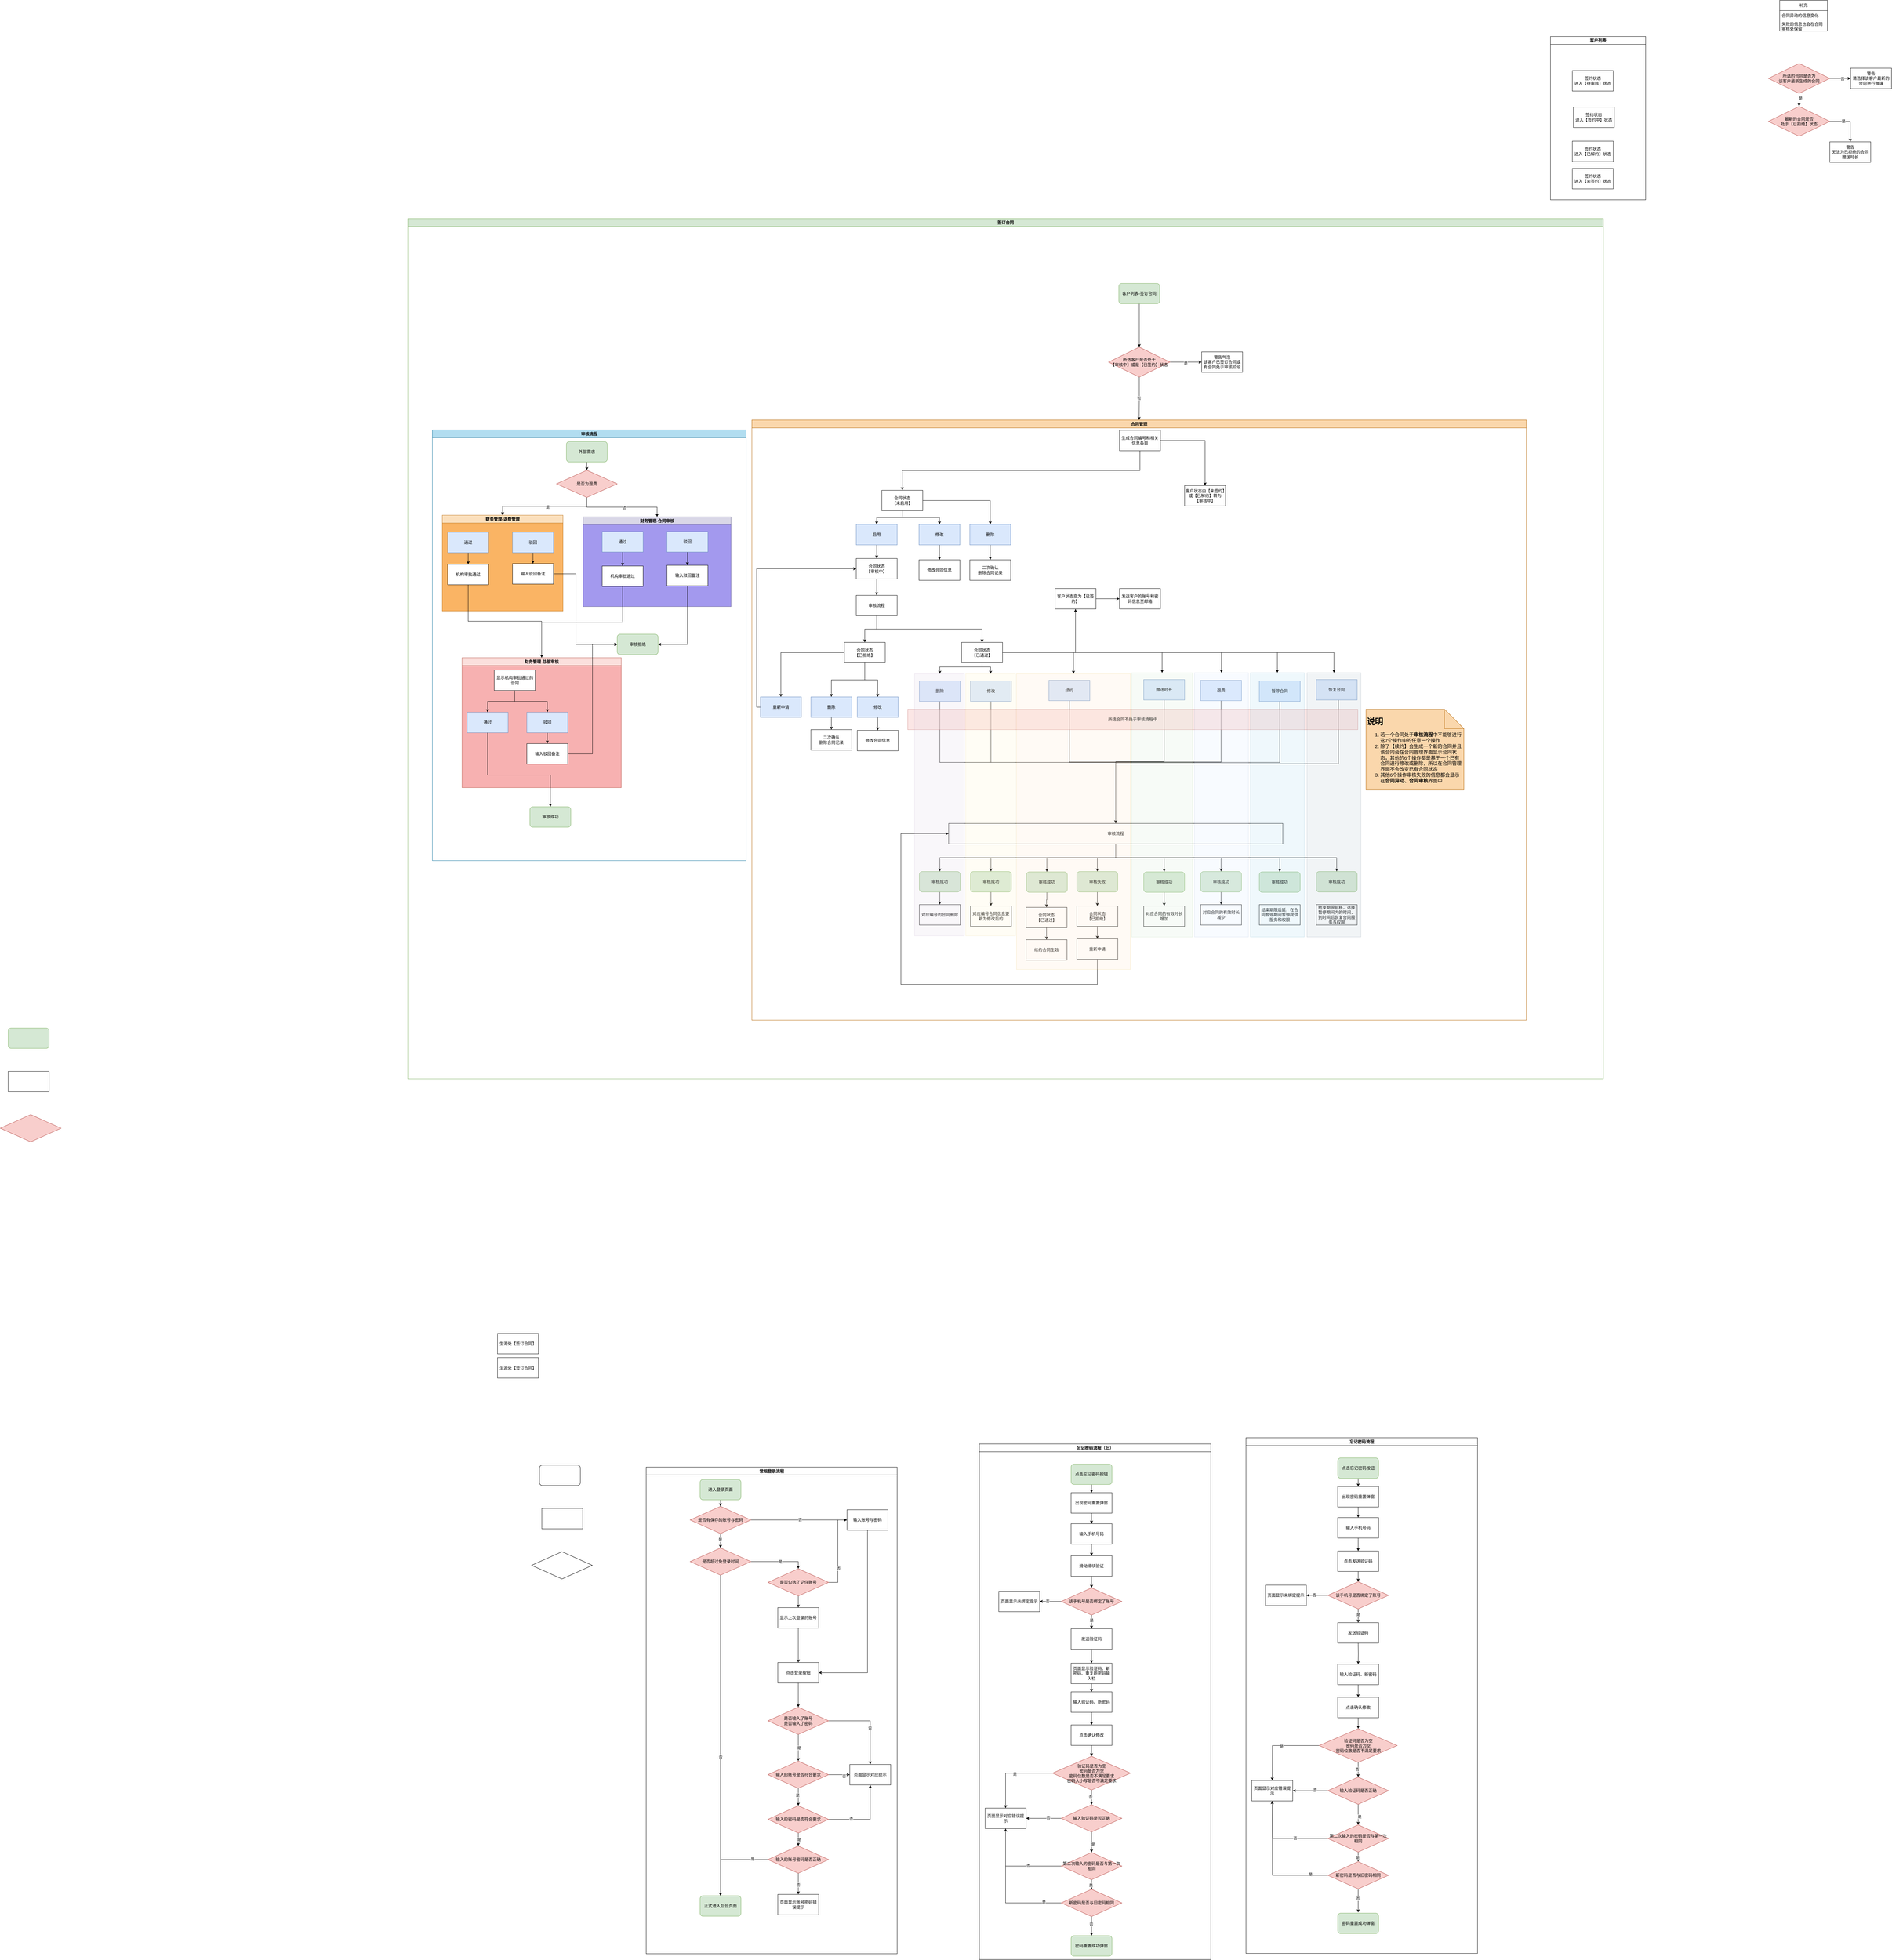 <mxfile version="24.7.6">
  <diagram name="第 1 页" id="F05l9aFnmWJKwojHecaN">
    <mxGraphModel dx="4720" dy="11488" grid="0" gridSize="10" guides="1" tooltips="1" connect="1" arrows="1" fold="1" page="0" pageScale="1" pageWidth="827" pageHeight="1169" math="0" shadow="0">
      <root>
        <mxCell id="0" />
        <mxCell id="1" parent="0" />
        <mxCell id="-9Zzd_e0Hqp7uIsVxWTX-5" value="常规登录流程" style="swimlane;" parent="1" vertex="1">
          <mxGeometry x="-320" y="-600" width="736" height="1427" as="geometry">
            <mxRectangle x="-183" y="-674" width="107" height="26" as="alternateBounds" />
          </mxGeometry>
        </mxCell>
        <mxCell id="cMeBgRiUTRAfW4mJI98a-125" style="edgeStyle=orthogonalEdgeStyle;rounded=0;orthogonalLoop=1;jettySize=auto;html=1;entryX=1;entryY=0.5;entryDx=0;entryDy=0;" parent="-9Zzd_e0Hqp7uIsVxWTX-5" source="-9Zzd_e0Hqp7uIsVxWTX-2" target="cMeBgRiUTRAfW4mJI98a-122" edge="1">
          <mxGeometry relative="1" as="geometry">
            <Array as="points">
              <mxPoint x="649" y="603" />
            </Array>
          </mxGeometry>
        </mxCell>
        <mxCell id="-9Zzd_e0Hqp7uIsVxWTX-2" value="输入账号与密码" style="rounded=0;whiteSpace=wrap;html=1;" parent="-9Zzd_e0Hqp7uIsVxWTX-5" vertex="1">
          <mxGeometry x="589" y="125" width="120" height="60" as="geometry" />
        </mxCell>
        <mxCell id="-9Zzd_e0Hqp7uIsVxWTX-9" style="edgeStyle=orthogonalEdgeStyle;rounded=0;orthogonalLoop=1;jettySize=auto;html=1;entryX=0.5;entryY=0;entryDx=0;entryDy=0;" parent="-9Zzd_e0Hqp7uIsVxWTX-5" source="-9Zzd_e0Hqp7uIsVxWTX-6" target="-9Zzd_e0Hqp7uIsVxWTX-7" edge="1">
          <mxGeometry relative="1" as="geometry">
            <mxPoint x="132" y="235" as="targetPoint" />
          </mxGeometry>
        </mxCell>
        <mxCell id="-9Zzd_e0Hqp7uIsVxWTX-10" value="是" style="edgeLabel;html=1;align=center;verticalAlign=middle;resizable=0;points=[];" parent="-9Zzd_e0Hqp7uIsVxWTX-9" vertex="1" connectable="0">
          <mxGeometry x="-0.181" y="-1" relative="1" as="geometry">
            <mxPoint as="offset" />
          </mxGeometry>
        </mxCell>
        <mxCell id="-9Zzd_e0Hqp7uIsVxWTX-17" style="edgeStyle=orthogonalEdgeStyle;rounded=0;orthogonalLoop=1;jettySize=auto;html=1;entryX=0;entryY=0.5;entryDx=0;entryDy=0;" parent="-9Zzd_e0Hqp7uIsVxWTX-5" source="-9Zzd_e0Hqp7uIsVxWTX-6" target="-9Zzd_e0Hqp7uIsVxWTX-2" edge="1">
          <mxGeometry relative="1" as="geometry" />
        </mxCell>
        <mxCell id="-9Zzd_e0Hqp7uIsVxWTX-18" value="否" style="edgeLabel;html=1;align=center;verticalAlign=middle;resizable=0;points=[];" parent="-9Zzd_e0Hqp7uIsVxWTX-17" vertex="1" connectable="0">
          <mxGeometry x="0.022" y="1" relative="1" as="geometry">
            <mxPoint as="offset" />
          </mxGeometry>
        </mxCell>
        <mxCell id="-9Zzd_e0Hqp7uIsVxWTX-6" value="是否有保存的账号与密码" style="rhombus;whiteSpace=wrap;html=1;fillColor=#f8cecc;strokeColor=#b85450;" parent="-9Zzd_e0Hqp7uIsVxWTX-5" vertex="1">
          <mxGeometry x="129" y="115" width="178" height="80" as="geometry" />
        </mxCell>
        <mxCell id="-9Zzd_e0Hqp7uIsVxWTX-15" style="edgeStyle=orthogonalEdgeStyle;rounded=0;orthogonalLoop=1;jettySize=auto;html=1;entryX=0.5;entryY=0;entryDx=0;entryDy=0;" parent="-9Zzd_e0Hqp7uIsVxWTX-5" source="-9Zzd_e0Hqp7uIsVxWTX-7" target="-9Zzd_e0Hqp7uIsVxWTX-12" edge="1">
          <mxGeometry relative="1" as="geometry" />
        </mxCell>
        <mxCell id="-9Zzd_e0Hqp7uIsVxWTX-16" value="否" style="edgeLabel;html=1;align=center;verticalAlign=middle;resizable=0;points=[];" parent="-9Zzd_e0Hqp7uIsVxWTX-15" vertex="1" connectable="0">
          <mxGeometry x="0.132" relative="1" as="geometry">
            <mxPoint as="offset" />
          </mxGeometry>
        </mxCell>
        <mxCell id="cMeBgRiUTRAfW4mJI98a-4" style="edgeStyle=orthogonalEdgeStyle;rounded=0;orthogonalLoop=1;jettySize=auto;html=1;entryX=0.5;entryY=0;entryDx=0;entryDy=0;" parent="-9Zzd_e0Hqp7uIsVxWTX-5" source="-9Zzd_e0Hqp7uIsVxWTX-7" target="-9Zzd_e0Hqp7uIsVxWTX-20" edge="1">
          <mxGeometry relative="1" as="geometry" />
        </mxCell>
        <mxCell id="cMeBgRiUTRAfW4mJI98a-5" value="是" style="edgeLabel;html=1;align=center;verticalAlign=middle;resizable=0;points=[];" parent="cMeBgRiUTRAfW4mJI98a-4" vertex="1" connectable="0">
          <mxGeometry x="0.07" relative="1" as="geometry">
            <mxPoint as="offset" />
          </mxGeometry>
        </mxCell>
        <mxCell id="-9Zzd_e0Hqp7uIsVxWTX-7" value="是否超过免登录时间" style="rhombus;whiteSpace=wrap;html=1;fillColor=#f8cecc;strokeColor=#b85450;" parent="-9Zzd_e0Hqp7uIsVxWTX-5" vertex="1">
          <mxGeometry x="129" y="237" width="178" height="80" as="geometry" />
        </mxCell>
        <mxCell id="-9Zzd_e0Hqp7uIsVxWTX-14" style="edgeStyle=orthogonalEdgeStyle;rounded=0;orthogonalLoop=1;jettySize=auto;html=1;entryX=0.5;entryY=0;entryDx=0;entryDy=0;" parent="-9Zzd_e0Hqp7uIsVxWTX-5" source="-9Zzd_e0Hqp7uIsVxWTX-11" target="-9Zzd_e0Hqp7uIsVxWTX-6" edge="1">
          <mxGeometry relative="1" as="geometry" />
        </mxCell>
        <mxCell id="-9Zzd_e0Hqp7uIsVxWTX-11" value="进入登录页面" style="rounded=1;whiteSpace=wrap;html=1;fillColor=#d5e8d4;strokeColor=#82b366;" parent="-9Zzd_e0Hqp7uIsVxWTX-5" vertex="1">
          <mxGeometry x="158" y="36" width="120" height="60" as="geometry" />
        </mxCell>
        <mxCell id="-9Zzd_e0Hqp7uIsVxWTX-12" value="正式进入后台页面" style="rounded=1;whiteSpace=wrap;html=1;fillColor=#d5e8d4;strokeColor=#82b366;" parent="-9Zzd_e0Hqp7uIsVxWTX-5" vertex="1">
          <mxGeometry x="158" y="1257" width="120" height="60" as="geometry" />
        </mxCell>
        <mxCell id="cMeBgRiUTRAfW4mJI98a-124" style="edgeStyle=orthogonalEdgeStyle;rounded=0;orthogonalLoop=1;jettySize=auto;html=1;entryX=0.5;entryY=0;entryDx=0;entryDy=0;" parent="-9Zzd_e0Hqp7uIsVxWTX-5" source="-9Zzd_e0Hqp7uIsVxWTX-19" target="cMeBgRiUTRAfW4mJI98a-122" edge="1">
          <mxGeometry relative="1" as="geometry" />
        </mxCell>
        <mxCell id="-9Zzd_e0Hqp7uIsVxWTX-19" value="&lt;div&gt;显示上次登录的账号&lt;/div&gt;" style="rounded=0;whiteSpace=wrap;html=1;" parent="-9Zzd_e0Hqp7uIsVxWTX-5" vertex="1">
          <mxGeometry x="386" y="412" width="120" height="60" as="geometry" />
        </mxCell>
        <mxCell id="cMeBgRiUTRAfW4mJI98a-6" style="edgeStyle=orthogonalEdgeStyle;rounded=0;orthogonalLoop=1;jettySize=auto;html=1;entryX=0.5;entryY=0;entryDx=0;entryDy=0;" parent="-9Zzd_e0Hqp7uIsVxWTX-5" source="-9Zzd_e0Hqp7uIsVxWTX-20" target="-9Zzd_e0Hqp7uIsVxWTX-19" edge="1">
          <mxGeometry relative="1" as="geometry" />
        </mxCell>
        <mxCell id="cMeBgRiUTRAfW4mJI98a-8" style="edgeStyle=orthogonalEdgeStyle;rounded=0;orthogonalLoop=1;jettySize=auto;html=1;entryX=0;entryY=0.5;entryDx=0;entryDy=0;" parent="-9Zzd_e0Hqp7uIsVxWTX-5" source="-9Zzd_e0Hqp7uIsVxWTX-20" target="-9Zzd_e0Hqp7uIsVxWTX-2" edge="1">
          <mxGeometry relative="1" as="geometry" />
        </mxCell>
        <mxCell id="cMeBgRiUTRAfW4mJI98a-9" value="否" style="edgeLabel;html=1;align=center;verticalAlign=middle;resizable=0;points=[];" parent="cMeBgRiUTRAfW4mJI98a-8" vertex="1" connectable="0">
          <mxGeometry x="-0.422" y="-2" relative="1" as="geometry">
            <mxPoint as="offset" />
          </mxGeometry>
        </mxCell>
        <mxCell id="-9Zzd_e0Hqp7uIsVxWTX-20" value="是否勾选了记住账号" style="rhombus;whiteSpace=wrap;html=1;fillColor=#f8cecc;strokeColor=#b85450;" parent="-9Zzd_e0Hqp7uIsVxWTX-5" vertex="1">
          <mxGeometry x="357" y="298" width="178" height="80" as="geometry" />
        </mxCell>
        <mxCell id="cMeBgRiUTRAfW4mJI98a-118" style="edgeStyle=orthogonalEdgeStyle;rounded=0;orthogonalLoop=1;jettySize=auto;html=1;" parent="-9Zzd_e0Hqp7uIsVxWTX-5" source="cMeBgRiUTRAfW4mJI98a-116" target="cMeBgRiUTRAfW4mJI98a-117" edge="1">
          <mxGeometry relative="1" as="geometry" />
        </mxCell>
        <mxCell id="cMeBgRiUTRAfW4mJI98a-121" value="否" style="edgeLabel;html=1;align=center;verticalAlign=middle;resizable=0;points=[];" parent="cMeBgRiUTRAfW4mJI98a-118" vertex="1" connectable="0">
          <mxGeometry x="0.1" relative="1" as="geometry">
            <mxPoint as="offset" />
          </mxGeometry>
        </mxCell>
        <mxCell id="cMeBgRiUTRAfW4mJI98a-119" style="edgeStyle=orthogonalEdgeStyle;rounded=0;orthogonalLoop=1;jettySize=auto;html=1;entryX=0.5;entryY=0;entryDx=0;entryDy=0;" parent="-9Zzd_e0Hqp7uIsVxWTX-5" source="cMeBgRiUTRAfW4mJI98a-116" target="-9Zzd_e0Hqp7uIsVxWTX-12" edge="1">
          <mxGeometry relative="1" as="geometry" />
        </mxCell>
        <mxCell id="cMeBgRiUTRAfW4mJI98a-120" value="是" style="edgeLabel;html=1;align=center;verticalAlign=middle;resizable=0;points=[];" parent="cMeBgRiUTRAfW4mJI98a-119" vertex="1" connectable="0">
          <mxGeometry x="-0.628" y="-2" relative="1" as="geometry">
            <mxPoint as="offset" />
          </mxGeometry>
        </mxCell>
        <mxCell id="cMeBgRiUTRAfW4mJI98a-116" value="输入的账号密码是否正确" style="rhombus;whiteSpace=wrap;html=1;fillColor=#f8cecc;strokeColor=#b85450;" parent="-9Zzd_e0Hqp7uIsVxWTX-5" vertex="1">
          <mxGeometry x="357" y="1111" width="178" height="80" as="geometry" />
        </mxCell>
        <mxCell id="cMeBgRiUTRAfW4mJI98a-117" value="页面显示账号密码错误提示&lt;div&gt;&lt;/div&gt;" style="rounded=0;whiteSpace=wrap;html=1;" parent="-9Zzd_e0Hqp7uIsVxWTX-5" vertex="1">
          <mxGeometry x="386" y="1253" width="120" height="60" as="geometry" />
        </mxCell>
        <mxCell id="cMeBgRiUTRAfW4mJI98a-128" style="edgeStyle=orthogonalEdgeStyle;rounded=0;orthogonalLoop=1;jettySize=auto;html=1;" parent="-9Zzd_e0Hqp7uIsVxWTX-5" source="cMeBgRiUTRAfW4mJI98a-122" target="cMeBgRiUTRAfW4mJI98a-127" edge="1">
          <mxGeometry relative="1" as="geometry" />
        </mxCell>
        <mxCell id="cMeBgRiUTRAfW4mJI98a-122" value="点击登录按钮" style="rounded=0;whiteSpace=wrap;html=1;" parent="-9Zzd_e0Hqp7uIsVxWTX-5" vertex="1">
          <mxGeometry x="386" y="573" width="120" height="60" as="geometry" />
        </mxCell>
        <mxCell id="cMeBgRiUTRAfW4mJI98a-129" style="edgeStyle=orthogonalEdgeStyle;rounded=0;orthogonalLoop=1;jettySize=auto;html=1;entryX=0.5;entryY=0;entryDx=0;entryDy=0;" parent="-9Zzd_e0Hqp7uIsVxWTX-5" source="cMeBgRiUTRAfW4mJI98a-127" target="cMeBgRiUTRAfW4mJI98a-134" edge="1">
          <mxGeometry relative="1" as="geometry" />
        </mxCell>
        <mxCell id="cMeBgRiUTRAfW4mJI98a-130" value="是" style="edgeLabel;html=1;align=center;verticalAlign=middle;resizable=0;points=[];" parent="cMeBgRiUTRAfW4mJI98a-129" vertex="1" connectable="0">
          <mxGeometry x="-0.012" y="2" relative="1" as="geometry">
            <mxPoint as="offset" />
          </mxGeometry>
        </mxCell>
        <mxCell id="cMeBgRiUTRAfW4mJI98a-132" style="edgeStyle=orthogonalEdgeStyle;rounded=0;orthogonalLoop=1;jettySize=auto;html=1;" parent="-9Zzd_e0Hqp7uIsVxWTX-5" source="cMeBgRiUTRAfW4mJI98a-127" target="cMeBgRiUTRAfW4mJI98a-131" edge="1">
          <mxGeometry relative="1" as="geometry" />
        </mxCell>
        <mxCell id="cMeBgRiUTRAfW4mJI98a-133" value="否" style="edgeLabel;html=1;align=center;verticalAlign=middle;resizable=0;points=[];" parent="cMeBgRiUTRAfW4mJI98a-132" vertex="1" connectable="0">
          <mxGeometry x="0.136" y="-1" relative="1" as="geometry">
            <mxPoint as="offset" />
          </mxGeometry>
        </mxCell>
        <mxCell id="cMeBgRiUTRAfW4mJI98a-127" value="是否输入了账号&lt;br&gt;是否输入了密码" style="rhombus;whiteSpace=wrap;html=1;fillColor=#f8cecc;strokeColor=#b85450;" parent="-9Zzd_e0Hqp7uIsVxWTX-5" vertex="1">
          <mxGeometry x="357" y="704" width="178" height="80" as="geometry" />
        </mxCell>
        <mxCell id="cMeBgRiUTRAfW4mJI98a-131" value="页面显示对应提示&lt;div&gt;&lt;/div&gt;" style="rounded=0;whiteSpace=wrap;html=1;" parent="-9Zzd_e0Hqp7uIsVxWTX-5" vertex="1">
          <mxGeometry x="597" y="872" width="120" height="60" as="geometry" />
        </mxCell>
        <mxCell id="cMeBgRiUTRAfW4mJI98a-136" style="edgeStyle=orthogonalEdgeStyle;rounded=0;orthogonalLoop=1;jettySize=auto;html=1;" parent="-9Zzd_e0Hqp7uIsVxWTX-5" source="cMeBgRiUTRAfW4mJI98a-134" target="cMeBgRiUTRAfW4mJI98a-135" edge="1">
          <mxGeometry relative="1" as="geometry" />
        </mxCell>
        <mxCell id="cMeBgRiUTRAfW4mJI98a-138" value="是" style="edgeLabel;html=1;align=center;verticalAlign=middle;resizable=0;points=[];" parent="cMeBgRiUTRAfW4mJI98a-136" vertex="1" connectable="0">
          <mxGeometry x="-0.216" y="-2" relative="1" as="geometry">
            <mxPoint as="offset" />
          </mxGeometry>
        </mxCell>
        <mxCell id="cMeBgRiUTRAfW4mJI98a-140" style="edgeStyle=orthogonalEdgeStyle;rounded=0;orthogonalLoop=1;jettySize=auto;html=1;" parent="-9Zzd_e0Hqp7uIsVxWTX-5" source="cMeBgRiUTRAfW4mJI98a-134" target="cMeBgRiUTRAfW4mJI98a-131" edge="1">
          <mxGeometry relative="1" as="geometry" />
        </mxCell>
        <mxCell id="cMeBgRiUTRAfW4mJI98a-142" value="否" style="edgeLabel;html=1;align=center;verticalAlign=middle;resizable=0;points=[];" parent="cMeBgRiUTRAfW4mJI98a-140" vertex="1" connectable="0">
          <mxGeometry x="0.452" y="-4" relative="1" as="geometry">
            <mxPoint as="offset" />
          </mxGeometry>
        </mxCell>
        <mxCell id="cMeBgRiUTRAfW4mJI98a-134" value="输入的账号是否符合要求" style="rhombus;whiteSpace=wrap;html=1;fillColor=#f8cecc;strokeColor=#b85450;" parent="-9Zzd_e0Hqp7uIsVxWTX-5" vertex="1">
          <mxGeometry x="357" y="862" width="178" height="80" as="geometry" />
        </mxCell>
        <mxCell id="cMeBgRiUTRAfW4mJI98a-137" style="edgeStyle=orthogonalEdgeStyle;rounded=0;orthogonalLoop=1;jettySize=auto;html=1;entryX=0.5;entryY=0;entryDx=0;entryDy=0;" parent="-9Zzd_e0Hqp7uIsVxWTX-5" source="cMeBgRiUTRAfW4mJI98a-135" target="cMeBgRiUTRAfW4mJI98a-116" edge="1">
          <mxGeometry relative="1" as="geometry" />
        </mxCell>
        <mxCell id="cMeBgRiUTRAfW4mJI98a-139" value="是" style="edgeLabel;html=1;align=center;verticalAlign=middle;resizable=0;points=[];" parent="cMeBgRiUTRAfW4mJI98a-137" vertex="1" connectable="0">
          <mxGeometry x="0.095" y="2" relative="1" as="geometry">
            <mxPoint as="offset" />
          </mxGeometry>
        </mxCell>
        <mxCell id="cMeBgRiUTRAfW4mJI98a-141" style="edgeStyle=orthogonalEdgeStyle;rounded=0;orthogonalLoop=1;jettySize=auto;html=1;entryX=0.5;entryY=1;entryDx=0;entryDy=0;" parent="-9Zzd_e0Hqp7uIsVxWTX-5" source="cMeBgRiUTRAfW4mJI98a-135" target="cMeBgRiUTRAfW4mJI98a-131" edge="1">
          <mxGeometry relative="1" as="geometry" />
        </mxCell>
        <mxCell id="cMeBgRiUTRAfW4mJI98a-143" value="否" style="edgeLabel;html=1;align=center;verticalAlign=middle;resizable=0;points=[];" parent="cMeBgRiUTRAfW4mJI98a-141" vertex="1" connectable="0">
          <mxGeometry x="-0.408" y="2" relative="1" as="geometry">
            <mxPoint as="offset" />
          </mxGeometry>
        </mxCell>
        <mxCell id="cMeBgRiUTRAfW4mJI98a-135" value="输入的密码是否符合要求" style="rhombus;whiteSpace=wrap;html=1;fillColor=#f8cecc;strokeColor=#b85450;" parent="-9Zzd_e0Hqp7uIsVxWTX-5" vertex="1">
          <mxGeometry x="357" y="993" width="178" height="80" as="geometry" />
        </mxCell>
        <mxCell id="-9Zzd_e0Hqp7uIsVxWTX-8" value="" style="rhombus;whiteSpace=wrap;html=1;" parent="1" vertex="1">
          <mxGeometry x="-656" y="-352" width="178" height="80" as="geometry" />
        </mxCell>
        <mxCell id="cMeBgRiUTRAfW4mJI98a-11" value="忘记密码流程（旧）" style="swimlane;whiteSpace=wrap;html=1;" parent="1" vertex="1">
          <mxGeometry x="657" y="-668" width="679" height="1512" as="geometry" />
        </mxCell>
        <mxCell id="-7WMTudne2ME9wW7jkPf-2" style="edgeStyle=orthogonalEdgeStyle;rounded=0;orthogonalLoop=1;jettySize=auto;html=1;entryX=0.5;entryY=0;entryDx=0;entryDy=0;" parent="cMeBgRiUTRAfW4mJI98a-11" source="cMeBgRiUTRAfW4mJI98a-12" target="-7WMTudne2ME9wW7jkPf-1" edge="1">
          <mxGeometry relative="1" as="geometry" />
        </mxCell>
        <mxCell id="cMeBgRiUTRAfW4mJI98a-12" value="点击忘记密码按钮" style="rounded=1;whiteSpace=wrap;html=1;fillColor=#d5e8d4;strokeColor=#82b366;" parent="cMeBgRiUTRAfW4mJI98a-11" vertex="1">
          <mxGeometry x="269" y="59" width="120" height="60" as="geometry" />
        </mxCell>
        <mxCell id="cMeBgRiUTRAfW4mJI98a-19" style="edgeStyle=orthogonalEdgeStyle;rounded=0;orthogonalLoop=1;jettySize=auto;html=1;entryX=0.5;entryY=0;entryDx=0;entryDy=0;" parent="cMeBgRiUTRAfW4mJI98a-11" source="-9Zzd_e0Hqp7uIsVxWTX-4" target="cMeBgRiUTRAfW4mJI98a-15" edge="1">
          <mxGeometry relative="1" as="geometry" />
        </mxCell>
        <mxCell id="-9Zzd_e0Hqp7uIsVxWTX-4" value="输入手机号码" style="rounded=0;whiteSpace=wrap;html=1;" parent="cMeBgRiUTRAfW4mJI98a-11" vertex="1">
          <mxGeometry x="269" y="234" width="120" height="60" as="geometry" />
        </mxCell>
        <mxCell id="cMeBgRiUTRAfW4mJI98a-20" style="edgeStyle=orthogonalEdgeStyle;rounded=0;orthogonalLoop=1;jettySize=auto;html=1;" parent="cMeBgRiUTRAfW4mJI98a-11" source="cMeBgRiUTRAfW4mJI98a-15" target="cMeBgRiUTRAfW4mJI98a-17" edge="1">
          <mxGeometry relative="1" as="geometry" />
        </mxCell>
        <mxCell id="cMeBgRiUTRAfW4mJI98a-15" value="滑动滑块验证" style="rounded=0;whiteSpace=wrap;html=1;" parent="cMeBgRiUTRAfW4mJI98a-11" vertex="1">
          <mxGeometry x="269" y="328" width="120" height="60" as="geometry" />
        </mxCell>
        <mxCell id="cMeBgRiUTRAfW4mJI98a-22" style="edgeStyle=orthogonalEdgeStyle;rounded=0;orthogonalLoop=1;jettySize=auto;html=1;entryX=0.5;entryY=0;entryDx=0;entryDy=0;" parent="cMeBgRiUTRAfW4mJI98a-11" source="cMeBgRiUTRAfW4mJI98a-17" target="cMeBgRiUTRAfW4mJI98a-21" edge="1">
          <mxGeometry relative="1" as="geometry" />
        </mxCell>
        <mxCell id="cMeBgRiUTRAfW4mJI98a-26" value="是" style="edgeLabel;html=1;align=center;verticalAlign=middle;resizable=0;points=[];" parent="cMeBgRiUTRAfW4mJI98a-22" vertex="1" connectable="0">
          <mxGeometry x="-0.244" relative="1" as="geometry">
            <mxPoint as="offset" />
          </mxGeometry>
        </mxCell>
        <mxCell id="cMeBgRiUTRAfW4mJI98a-24" style="edgeStyle=orthogonalEdgeStyle;rounded=0;orthogonalLoop=1;jettySize=auto;html=1;entryX=1;entryY=0.5;entryDx=0;entryDy=0;" parent="cMeBgRiUTRAfW4mJI98a-11" source="cMeBgRiUTRAfW4mJI98a-17" target="cMeBgRiUTRAfW4mJI98a-23" edge="1">
          <mxGeometry relative="1" as="geometry" />
        </mxCell>
        <mxCell id="cMeBgRiUTRAfW4mJI98a-25" value="否" style="edgeLabel;html=1;align=center;verticalAlign=middle;resizable=0;points=[];" parent="cMeBgRiUTRAfW4mJI98a-24" vertex="1" connectable="0">
          <mxGeometry x="0.266" y="-1" relative="1" as="geometry">
            <mxPoint as="offset" />
          </mxGeometry>
        </mxCell>
        <mxCell id="cMeBgRiUTRAfW4mJI98a-17" value="该手机号是否绑定了账号" style="rhombus;whiteSpace=wrap;html=1;fillColor=#f8cecc;strokeColor=#b85450;" parent="cMeBgRiUTRAfW4mJI98a-11" vertex="1">
          <mxGeometry x="240" y="422" width="178" height="80" as="geometry" />
        </mxCell>
        <mxCell id="cMeBgRiUTRAfW4mJI98a-34" style="edgeStyle=orthogonalEdgeStyle;rounded=0;orthogonalLoop=1;jettySize=auto;html=1;entryX=0.5;entryY=0;entryDx=0;entryDy=0;" parent="cMeBgRiUTRAfW4mJI98a-11" source="cMeBgRiUTRAfW4mJI98a-21" target="cMeBgRiUTRAfW4mJI98a-33" edge="1">
          <mxGeometry relative="1" as="geometry" />
        </mxCell>
        <mxCell id="cMeBgRiUTRAfW4mJI98a-21" value="发送验证码" style="rounded=0;whiteSpace=wrap;html=1;" parent="cMeBgRiUTRAfW4mJI98a-11" vertex="1">
          <mxGeometry x="269" y="542" width="120" height="60" as="geometry" />
        </mxCell>
        <mxCell id="cMeBgRiUTRAfW4mJI98a-23" value="页面显示未绑定提示" style="rounded=0;whiteSpace=wrap;html=1;" parent="cMeBgRiUTRAfW4mJI98a-11" vertex="1">
          <mxGeometry x="57" y="432" width="120" height="60" as="geometry" />
        </mxCell>
        <mxCell id="cMeBgRiUTRAfW4mJI98a-31" style="edgeStyle=orthogonalEdgeStyle;rounded=0;orthogonalLoop=1;jettySize=auto;html=1;entryX=1;entryY=0.5;entryDx=0;entryDy=0;" parent="cMeBgRiUTRAfW4mJI98a-11" source="cMeBgRiUTRAfW4mJI98a-28" target="cMeBgRiUTRAfW4mJI98a-67" edge="1">
          <mxGeometry relative="1" as="geometry">
            <mxPoint x="160" y="1098" as="targetPoint" />
          </mxGeometry>
        </mxCell>
        <mxCell id="cMeBgRiUTRAfW4mJI98a-32" value="否" style="edgeLabel;html=1;align=center;verticalAlign=middle;resizable=0;points=[];" parent="cMeBgRiUTRAfW4mJI98a-31" vertex="1" connectable="0">
          <mxGeometry x="-0.263" y="-2" relative="1" as="geometry">
            <mxPoint as="offset" />
          </mxGeometry>
        </mxCell>
        <mxCell id="cMeBgRiUTRAfW4mJI98a-73" style="edgeStyle=orthogonalEdgeStyle;rounded=0;orthogonalLoop=1;jettySize=auto;html=1;entryX=0.5;entryY=0;entryDx=0;entryDy=0;" parent="cMeBgRiUTRAfW4mJI98a-11" source="cMeBgRiUTRAfW4mJI98a-28" target="cMeBgRiUTRAfW4mJI98a-72" edge="1">
          <mxGeometry relative="1" as="geometry" />
        </mxCell>
        <mxCell id="cMeBgRiUTRAfW4mJI98a-74" value="是" style="edgeLabel;html=1;align=center;verticalAlign=middle;resizable=0;points=[];" parent="cMeBgRiUTRAfW4mJI98a-73" vertex="1" connectable="0">
          <mxGeometry x="0.178" y="4" relative="1" as="geometry">
            <mxPoint as="offset" />
          </mxGeometry>
        </mxCell>
        <mxCell id="cMeBgRiUTRAfW4mJI98a-28" value="输入验证码是否正确" style="rhombus;whiteSpace=wrap;html=1;fillColor=#f8cecc;strokeColor=#b85450;" parent="cMeBgRiUTRAfW4mJI98a-11" vertex="1">
          <mxGeometry x="240" y="1058" width="178" height="80" as="geometry" />
        </mxCell>
        <mxCell id="cMeBgRiUTRAfW4mJI98a-38" style="edgeStyle=orthogonalEdgeStyle;rounded=0;orthogonalLoop=1;jettySize=auto;html=1;" parent="cMeBgRiUTRAfW4mJI98a-11" source="cMeBgRiUTRAfW4mJI98a-33" target="cMeBgRiUTRAfW4mJI98a-37" edge="1">
          <mxGeometry relative="1" as="geometry" />
        </mxCell>
        <mxCell id="cMeBgRiUTRAfW4mJI98a-33" value="页面显示验证码、新密码、重复新密码输入栏" style="rounded=0;whiteSpace=wrap;html=1;" parent="cMeBgRiUTRAfW4mJI98a-11" vertex="1">
          <mxGeometry x="269" y="643" width="120" height="60" as="geometry" />
        </mxCell>
        <mxCell id="cMeBgRiUTRAfW4mJI98a-66" style="edgeStyle=orthogonalEdgeStyle;rounded=0;orthogonalLoop=1;jettySize=auto;html=1;entryX=0.5;entryY=0;entryDx=0;entryDy=0;" parent="cMeBgRiUTRAfW4mJI98a-11" source="cMeBgRiUTRAfW4mJI98a-36" target="cMeBgRiUTRAfW4mJI98a-65" edge="1">
          <mxGeometry relative="1" as="geometry" />
        </mxCell>
        <mxCell id="cMeBgRiUTRAfW4mJI98a-36" value="点击确认修改" style="rounded=0;whiteSpace=wrap;html=1;" parent="cMeBgRiUTRAfW4mJI98a-11" vertex="1">
          <mxGeometry x="269" y="824" width="120" height="60" as="geometry" />
        </mxCell>
        <mxCell id="cMeBgRiUTRAfW4mJI98a-39" style="edgeStyle=orthogonalEdgeStyle;rounded=0;orthogonalLoop=1;jettySize=auto;html=1;entryX=0.5;entryY=0;entryDx=0;entryDy=0;" parent="cMeBgRiUTRAfW4mJI98a-11" source="cMeBgRiUTRAfW4mJI98a-37" target="cMeBgRiUTRAfW4mJI98a-36" edge="1">
          <mxGeometry relative="1" as="geometry" />
        </mxCell>
        <mxCell id="cMeBgRiUTRAfW4mJI98a-37" value="输入验证码、新密码" style="rounded=0;whiteSpace=wrap;html=1;" parent="cMeBgRiUTRAfW4mJI98a-11" vertex="1">
          <mxGeometry x="269" y="727" width="120" height="60" as="geometry" />
        </mxCell>
        <mxCell id="cMeBgRiUTRAfW4mJI98a-68" style="edgeStyle=orthogonalEdgeStyle;rounded=0;orthogonalLoop=1;jettySize=auto;html=1;entryX=0.5;entryY=0;entryDx=0;entryDy=0;" parent="cMeBgRiUTRAfW4mJI98a-11" source="cMeBgRiUTRAfW4mJI98a-65" target="cMeBgRiUTRAfW4mJI98a-67" edge="1">
          <mxGeometry relative="1" as="geometry">
            <mxPoint x="100" y="1068" as="targetPoint" />
          </mxGeometry>
        </mxCell>
        <mxCell id="cMeBgRiUTRAfW4mJI98a-69" value="是" style="edgeLabel;html=1;align=center;verticalAlign=middle;resizable=0;points=[];" parent="cMeBgRiUTRAfW4mJI98a-68" vertex="1" connectable="0">
          <mxGeometry x="-0.073" y="2" relative="1" as="geometry">
            <mxPoint as="offset" />
          </mxGeometry>
        </mxCell>
        <mxCell id="cMeBgRiUTRAfW4mJI98a-70" style="edgeStyle=orthogonalEdgeStyle;rounded=0;orthogonalLoop=1;jettySize=auto;html=1;entryX=0.5;entryY=0;entryDx=0;entryDy=0;" parent="cMeBgRiUTRAfW4mJI98a-11" source="cMeBgRiUTRAfW4mJI98a-65" target="cMeBgRiUTRAfW4mJI98a-28" edge="1">
          <mxGeometry relative="1" as="geometry" />
        </mxCell>
        <mxCell id="cMeBgRiUTRAfW4mJI98a-71" value="否" style="edgeLabel;html=1;align=center;verticalAlign=middle;resizable=0;points=[];" parent="cMeBgRiUTRAfW4mJI98a-70" vertex="1" connectable="0">
          <mxGeometry x="-0.08" y="-3" relative="1" as="geometry">
            <mxPoint as="offset" />
          </mxGeometry>
        </mxCell>
        <mxCell id="cMeBgRiUTRAfW4mJI98a-65" value="验证码是否为空&lt;br&gt;密码是否为空&lt;br&gt;密码位数是否不满足要求&lt;div&gt;密码大小写是否不满足要求&lt;br&gt;&lt;/div&gt;" style="rhombus;whiteSpace=wrap;html=1;fillColor=#f8cecc;strokeColor=#b85450;" parent="cMeBgRiUTRAfW4mJI98a-11" vertex="1">
          <mxGeometry x="214.5" y="916" width="229" height="99" as="geometry" />
        </mxCell>
        <mxCell id="cMeBgRiUTRAfW4mJI98a-67" value="页面显示对应错误提示" style="rounded=0;whiteSpace=wrap;html=1;" parent="cMeBgRiUTRAfW4mJI98a-11" vertex="1">
          <mxGeometry x="17" y="1068" width="120" height="60" as="geometry" />
        </mxCell>
        <mxCell id="cMeBgRiUTRAfW4mJI98a-75" style="edgeStyle=orthogonalEdgeStyle;rounded=0;orthogonalLoop=1;jettySize=auto;html=1;entryX=0.5;entryY=1;entryDx=0;entryDy=0;" parent="cMeBgRiUTRAfW4mJI98a-11" source="cMeBgRiUTRAfW4mJI98a-72" target="cMeBgRiUTRAfW4mJI98a-67" edge="1">
          <mxGeometry relative="1" as="geometry">
            <mxPoint x="160" y="1098" as="targetPoint" />
          </mxGeometry>
        </mxCell>
        <mxCell id="cMeBgRiUTRAfW4mJI98a-76" value="否" style="edgeLabel;html=1;align=center;verticalAlign=middle;resizable=0;points=[];" parent="cMeBgRiUTRAfW4mJI98a-75" vertex="1" connectable="0">
          <mxGeometry x="-0.291" y="-1" relative="1" as="geometry">
            <mxPoint as="offset" />
          </mxGeometry>
        </mxCell>
        <mxCell id="cMeBgRiUTRAfW4mJI98a-78" style="edgeStyle=orthogonalEdgeStyle;rounded=0;orthogonalLoop=1;jettySize=auto;html=1;entryX=0.5;entryY=0;entryDx=0;entryDy=0;" parent="cMeBgRiUTRAfW4mJI98a-11" source="cMeBgRiUTRAfW4mJI98a-72" target="wff64aWxeOLmYA7VvRD1-1" edge="1">
          <mxGeometry relative="1" as="geometry">
            <mxPoint x="332" y="1354" as="targetPoint" />
          </mxGeometry>
        </mxCell>
        <mxCell id="wff64aWxeOLmYA7VvRD1-3" value="是" style="edgeLabel;html=1;align=center;verticalAlign=middle;resizable=0;points=[];" parent="cMeBgRiUTRAfW4mJI98a-78" vertex="1" connectable="0">
          <mxGeometry x="-0.059" y="2" relative="1" as="geometry">
            <mxPoint as="offset" />
          </mxGeometry>
        </mxCell>
        <mxCell id="cMeBgRiUTRAfW4mJI98a-72" value="第二次输入的密码是否与第一次相同" style="rhombus;whiteSpace=wrap;html=1;fillColor=#f8cecc;strokeColor=#b85450;" parent="cMeBgRiUTRAfW4mJI98a-11" vertex="1">
          <mxGeometry x="240" y="1198" width="178" height="80" as="geometry" />
        </mxCell>
        <mxCell id="cMeBgRiUTRAfW4mJI98a-77" value="密码重置成功弹窗" style="rounded=1;whiteSpace=wrap;html=1;fillColor=#d5e8d4;strokeColor=#82b366;" parent="cMeBgRiUTRAfW4mJI98a-11" vertex="1">
          <mxGeometry x="269" y="1442" width="120" height="60" as="geometry" />
        </mxCell>
        <mxCell id="-7WMTudne2ME9wW7jkPf-3" style="edgeStyle=orthogonalEdgeStyle;rounded=0;orthogonalLoop=1;jettySize=auto;html=1;entryX=0.5;entryY=0;entryDx=0;entryDy=0;" parent="cMeBgRiUTRAfW4mJI98a-11" source="-7WMTudne2ME9wW7jkPf-1" target="-9Zzd_e0Hqp7uIsVxWTX-4" edge="1">
          <mxGeometry relative="1" as="geometry" />
        </mxCell>
        <mxCell id="-7WMTudne2ME9wW7jkPf-1" value="出现密码重置弹窗" style="rounded=0;whiteSpace=wrap;html=1;" parent="cMeBgRiUTRAfW4mJI98a-11" vertex="1">
          <mxGeometry x="269" y="143" width="120" height="60" as="geometry" />
        </mxCell>
        <mxCell id="wff64aWxeOLmYA7VvRD1-2" style="edgeStyle=orthogonalEdgeStyle;rounded=0;orthogonalLoop=1;jettySize=auto;html=1;entryX=0.5;entryY=0;entryDx=0;entryDy=0;" parent="cMeBgRiUTRAfW4mJI98a-11" source="wff64aWxeOLmYA7VvRD1-1" target="cMeBgRiUTRAfW4mJI98a-77" edge="1">
          <mxGeometry relative="1" as="geometry" />
        </mxCell>
        <mxCell id="wff64aWxeOLmYA7VvRD1-4" value="否" style="edgeLabel;html=1;align=center;verticalAlign=middle;resizable=0;points=[];" parent="wff64aWxeOLmYA7VvRD1-2" vertex="1" connectable="0">
          <mxGeometry x="-0.214" y="-1" relative="1" as="geometry">
            <mxPoint as="offset" />
          </mxGeometry>
        </mxCell>
        <mxCell id="wff64aWxeOLmYA7VvRD1-5" style="edgeStyle=orthogonalEdgeStyle;rounded=0;orthogonalLoop=1;jettySize=auto;html=1;entryX=0.5;entryY=1;entryDx=0;entryDy=0;" parent="cMeBgRiUTRAfW4mJI98a-11" source="wff64aWxeOLmYA7VvRD1-1" target="cMeBgRiUTRAfW4mJI98a-67" edge="1">
          <mxGeometry relative="1" as="geometry" />
        </mxCell>
        <mxCell id="wff64aWxeOLmYA7VvRD1-6" value="是" style="edgeLabel;html=1;align=center;verticalAlign=middle;resizable=0;points=[];" parent="wff64aWxeOLmYA7VvRD1-5" vertex="1" connectable="0">
          <mxGeometry x="-0.729" y="-3" relative="1" as="geometry">
            <mxPoint as="offset" />
          </mxGeometry>
        </mxCell>
        <mxCell id="wff64aWxeOLmYA7VvRD1-1" value="新密码是否与旧密码相同" style="rhombus;whiteSpace=wrap;html=1;fillColor=#f8cecc;strokeColor=#b85450;" parent="cMeBgRiUTRAfW4mJI98a-11" vertex="1">
          <mxGeometry x="240" y="1306" width="178" height="80" as="geometry" />
        </mxCell>
        <mxCell id="cMeBgRiUTRAfW4mJI98a-14" value="" style="rounded=1;whiteSpace=wrap;html=1;" parent="1" vertex="1">
          <mxGeometry x="-633" y="-606" width="120" height="60" as="geometry" />
        </mxCell>
        <mxCell id="cMeBgRiUTRAfW4mJI98a-16" value="" style="rounded=0;whiteSpace=wrap;html=1;" parent="1" vertex="1">
          <mxGeometry x="-626" y="-479" width="120" height="60" as="geometry" />
        </mxCell>
        <mxCell id="wff64aWxeOLmYA7VvRD1-7" value="忘记密码流程" style="swimlane;whiteSpace=wrap;html=1;" parent="1" vertex="1">
          <mxGeometry x="1439" y="-686" width="679" height="1512" as="geometry" />
        </mxCell>
        <mxCell id="wff64aWxeOLmYA7VvRD1-8" style="edgeStyle=orthogonalEdgeStyle;rounded=0;orthogonalLoop=1;jettySize=auto;html=1;entryX=0.5;entryY=0;entryDx=0;entryDy=0;" parent="wff64aWxeOLmYA7VvRD1-7" source="wff64aWxeOLmYA7VvRD1-9" target="wff64aWxeOLmYA7VvRD1-46" edge="1">
          <mxGeometry relative="1" as="geometry" />
        </mxCell>
        <mxCell id="wff64aWxeOLmYA7VvRD1-9" value="点击忘记密码按钮" style="rounded=1;whiteSpace=wrap;html=1;fillColor=#d5e8d4;strokeColor=#82b366;" parent="wff64aWxeOLmYA7VvRD1-7" vertex="1">
          <mxGeometry x="269" y="59" width="120" height="60" as="geometry" />
        </mxCell>
        <mxCell id="wff64aWxeOLmYA7VvRD1-10" style="edgeStyle=orthogonalEdgeStyle;rounded=0;orthogonalLoop=1;jettySize=auto;html=1;" parent="wff64aWxeOLmYA7VvRD1-7" source="wff64aWxeOLmYA7VvRD1-11" target="wff64aWxeOLmYA7VvRD1-52" edge="1">
          <mxGeometry relative="1" as="geometry">
            <mxPoint x="329" y="328" as="targetPoint" />
          </mxGeometry>
        </mxCell>
        <mxCell id="wff64aWxeOLmYA7VvRD1-11" value="输入手机号码" style="rounded=0;whiteSpace=wrap;html=1;" parent="wff64aWxeOLmYA7VvRD1-7" vertex="1">
          <mxGeometry x="269" y="234" width="120" height="60" as="geometry" />
        </mxCell>
        <mxCell id="wff64aWxeOLmYA7VvRD1-14" style="edgeStyle=orthogonalEdgeStyle;rounded=0;orthogonalLoop=1;jettySize=auto;html=1;entryX=0.5;entryY=0;entryDx=0;entryDy=0;" parent="wff64aWxeOLmYA7VvRD1-7" source="wff64aWxeOLmYA7VvRD1-18" edge="1">
          <mxGeometry relative="1" as="geometry">
            <mxPoint x="329" y="542" as="targetPoint" />
          </mxGeometry>
        </mxCell>
        <mxCell id="wff64aWxeOLmYA7VvRD1-15" value="是" style="edgeLabel;html=1;align=center;verticalAlign=middle;resizable=0;points=[];" parent="wff64aWxeOLmYA7VvRD1-14" vertex="1" connectable="0">
          <mxGeometry x="-0.244" relative="1" as="geometry">
            <mxPoint as="offset" />
          </mxGeometry>
        </mxCell>
        <mxCell id="wff64aWxeOLmYA7VvRD1-16" style="edgeStyle=orthogonalEdgeStyle;rounded=0;orthogonalLoop=1;jettySize=auto;html=1;entryX=1;entryY=0.5;entryDx=0;entryDy=0;" parent="wff64aWxeOLmYA7VvRD1-7" source="wff64aWxeOLmYA7VvRD1-18" target="wff64aWxeOLmYA7VvRD1-21" edge="1">
          <mxGeometry relative="1" as="geometry" />
        </mxCell>
        <mxCell id="wff64aWxeOLmYA7VvRD1-17" value="否" style="edgeLabel;html=1;align=center;verticalAlign=middle;resizable=0;points=[];" parent="wff64aWxeOLmYA7VvRD1-16" vertex="1" connectable="0">
          <mxGeometry x="0.266" y="-1" relative="1" as="geometry">
            <mxPoint as="offset" />
          </mxGeometry>
        </mxCell>
        <mxCell id="wff64aWxeOLmYA7VvRD1-18" value="该手机号是否绑定了账号" style="rhombus;whiteSpace=wrap;html=1;fillColor=#f8cecc;strokeColor=#b85450;" parent="wff64aWxeOLmYA7VvRD1-7" vertex="1">
          <mxGeometry x="240" y="422" width="178" height="80" as="geometry" />
        </mxCell>
        <mxCell id="wff64aWxeOLmYA7VvRD1-19" style="edgeStyle=orthogonalEdgeStyle;rounded=0;orthogonalLoop=1;jettySize=auto;html=1;" parent="wff64aWxeOLmYA7VvRD1-7" target="wff64aWxeOLmYA7VvRD1-32" edge="1">
          <mxGeometry relative="1" as="geometry">
            <mxPoint x="329" y="602" as="sourcePoint" />
            <mxPoint x="329" y="643" as="targetPoint" />
          </mxGeometry>
        </mxCell>
        <mxCell id="wff64aWxeOLmYA7VvRD1-21" value="页面显示未绑定提示" style="rounded=0;whiteSpace=wrap;html=1;" parent="wff64aWxeOLmYA7VvRD1-7" vertex="1">
          <mxGeometry x="57" y="432" width="120" height="60" as="geometry" />
        </mxCell>
        <mxCell id="wff64aWxeOLmYA7VvRD1-22" style="edgeStyle=orthogonalEdgeStyle;rounded=0;orthogonalLoop=1;jettySize=auto;html=1;entryX=1;entryY=0.5;entryDx=0;entryDy=0;" parent="wff64aWxeOLmYA7VvRD1-7" source="wff64aWxeOLmYA7VvRD1-26" edge="1">
          <mxGeometry relative="1" as="geometry">
            <mxPoint x="137" y="1035" as="targetPoint" />
          </mxGeometry>
        </mxCell>
        <mxCell id="wff64aWxeOLmYA7VvRD1-23" value="否" style="edgeLabel;html=1;align=center;verticalAlign=middle;resizable=0;points=[];" parent="wff64aWxeOLmYA7VvRD1-22" vertex="1" connectable="0">
          <mxGeometry x="-0.263" y="-2" relative="1" as="geometry">
            <mxPoint as="offset" />
          </mxGeometry>
        </mxCell>
        <mxCell id="wff64aWxeOLmYA7VvRD1-24" style="edgeStyle=orthogonalEdgeStyle;rounded=0;orthogonalLoop=1;jettySize=auto;html=1;entryX=0.5;entryY=0;entryDx=0;entryDy=0;" parent="wff64aWxeOLmYA7VvRD1-7" source="wff64aWxeOLmYA7VvRD1-26" target="wff64aWxeOLmYA7VvRD1-43" edge="1">
          <mxGeometry relative="1" as="geometry" />
        </mxCell>
        <mxCell id="wff64aWxeOLmYA7VvRD1-25" value="是" style="edgeLabel;html=1;align=center;verticalAlign=middle;resizable=0;points=[];" parent="wff64aWxeOLmYA7VvRD1-24" vertex="1" connectable="0">
          <mxGeometry x="0.178" y="4" relative="1" as="geometry">
            <mxPoint as="offset" />
          </mxGeometry>
        </mxCell>
        <mxCell id="wff64aWxeOLmYA7VvRD1-26" value="输入验证码是否正确" style="rhombus;whiteSpace=wrap;html=1;fillColor=#f8cecc;strokeColor=#b85450;" parent="wff64aWxeOLmYA7VvRD1-7" vertex="1">
          <mxGeometry x="240" y="995" width="178" height="80" as="geometry" />
        </mxCell>
        <mxCell id="wff64aWxeOLmYA7VvRD1-29" style="edgeStyle=orthogonalEdgeStyle;rounded=0;orthogonalLoop=1;jettySize=auto;html=1;entryX=0.5;entryY=0;entryDx=0;entryDy=0;" parent="wff64aWxeOLmYA7VvRD1-7" source="wff64aWxeOLmYA7VvRD1-30" target="wff64aWxeOLmYA7VvRD1-37" edge="1">
          <mxGeometry relative="1" as="geometry" />
        </mxCell>
        <mxCell id="wff64aWxeOLmYA7VvRD1-30" value="点击确认修改" style="rounded=0;whiteSpace=wrap;html=1;" parent="wff64aWxeOLmYA7VvRD1-7" vertex="1">
          <mxGeometry x="269" y="761" width="120" height="60" as="geometry" />
        </mxCell>
        <mxCell id="wff64aWxeOLmYA7VvRD1-31" style="edgeStyle=orthogonalEdgeStyle;rounded=0;orthogonalLoop=1;jettySize=auto;html=1;entryX=0.5;entryY=0;entryDx=0;entryDy=0;" parent="wff64aWxeOLmYA7VvRD1-7" source="wff64aWxeOLmYA7VvRD1-32" target="wff64aWxeOLmYA7VvRD1-30" edge="1">
          <mxGeometry relative="1" as="geometry" />
        </mxCell>
        <mxCell id="wff64aWxeOLmYA7VvRD1-32" value="输入验证码、新密码" style="rounded=0;whiteSpace=wrap;html=1;" parent="wff64aWxeOLmYA7VvRD1-7" vertex="1">
          <mxGeometry x="269" y="664" width="120" height="60" as="geometry" />
        </mxCell>
        <mxCell id="wff64aWxeOLmYA7VvRD1-33" style="edgeStyle=orthogonalEdgeStyle;rounded=0;orthogonalLoop=1;jettySize=auto;html=1;entryX=0.5;entryY=0;entryDx=0;entryDy=0;" parent="wff64aWxeOLmYA7VvRD1-7" source="wff64aWxeOLmYA7VvRD1-37" edge="1">
          <mxGeometry relative="1" as="geometry">
            <mxPoint x="77" y="1005" as="targetPoint" />
          </mxGeometry>
        </mxCell>
        <mxCell id="wff64aWxeOLmYA7VvRD1-34" value="是" style="edgeLabel;html=1;align=center;verticalAlign=middle;resizable=0;points=[];" parent="wff64aWxeOLmYA7VvRD1-33" vertex="1" connectable="0">
          <mxGeometry x="-0.073" y="2" relative="1" as="geometry">
            <mxPoint as="offset" />
          </mxGeometry>
        </mxCell>
        <mxCell id="wff64aWxeOLmYA7VvRD1-35" style="edgeStyle=orthogonalEdgeStyle;rounded=0;orthogonalLoop=1;jettySize=auto;html=1;entryX=0.5;entryY=0;entryDx=0;entryDy=0;" parent="wff64aWxeOLmYA7VvRD1-7" source="wff64aWxeOLmYA7VvRD1-37" target="wff64aWxeOLmYA7VvRD1-26" edge="1">
          <mxGeometry relative="1" as="geometry" />
        </mxCell>
        <mxCell id="wff64aWxeOLmYA7VvRD1-36" value="否" style="edgeLabel;html=1;align=center;verticalAlign=middle;resizable=0;points=[];" parent="wff64aWxeOLmYA7VvRD1-35" vertex="1" connectable="0">
          <mxGeometry x="-0.08" y="-3" relative="1" as="geometry">
            <mxPoint as="offset" />
          </mxGeometry>
        </mxCell>
        <mxCell id="wff64aWxeOLmYA7VvRD1-37" value="验证码是否为空&lt;br&gt;密码是否为空&lt;br&gt;密码位数是否不满足要求" style="rhombus;whiteSpace=wrap;html=1;fillColor=#f8cecc;strokeColor=#b85450;" parent="wff64aWxeOLmYA7VvRD1-7" vertex="1">
          <mxGeometry x="214.5" y="853" width="229" height="99" as="geometry" />
        </mxCell>
        <mxCell id="wff64aWxeOLmYA7VvRD1-38" value="页面显示对应错误提示" style="rounded=0;whiteSpace=wrap;html=1;" parent="wff64aWxeOLmYA7VvRD1-7" vertex="1">
          <mxGeometry x="17" y="1005" width="120" height="60" as="geometry" />
        </mxCell>
        <mxCell id="wff64aWxeOLmYA7VvRD1-39" style="edgeStyle=orthogonalEdgeStyle;rounded=0;orthogonalLoop=1;jettySize=auto;html=1;entryX=0.5;entryY=1;entryDx=0;entryDy=0;" parent="wff64aWxeOLmYA7VvRD1-7" source="wff64aWxeOLmYA7VvRD1-43" edge="1">
          <mxGeometry relative="1" as="geometry">
            <mxPoint x="77" y="1065" as="targetPoint" />
          </mxGeometry>
        </mxCell>
        <mxCell id="wff64aWxeOLmYA7VvRD1-40" value="否" style="edgeLabel;html=1;align=center;verticalAlign=middle;resizable=0;points=[];" parent="wff64aWxeOLmYA7VvRD1-39" vertex="1" connectable="0">
          <mxGeometry x="-0.291" y="-1" relative="1" as="geometry">
            <mxPoint as="offset" />
          </mxGeometry>
        </mxCell>
        <mxCell id="wff64aWxeOLmYA7VvRD1-41" style="edgeStyle=orthogonalEdgeStyle;rounded=0;orthogonalLoop=1;jettySize=auto;html=1;entryX=0.5;entryY=0;entryDx=0;entryDy=0;" parent="wff64aWxeOLmYA7VvRD1-7" source="wff64aWxeOLmYA7VvRD1-43" target="wff64aWxeOLmYA7VvRD1-51" edge="1">
          <mxGeometry relative="1" as="geometry">
            <mxPoint x="332" y="1291" as="targetPoint" />
          </mxGeometry>
        </mxCell>
        <mxCell id="wff64aWxeOLmYA7VvRD1-42" value="是" style="edgeLabel;html=1;align=center;verticalAlign=middle;resizable=0;points=[];" parent="wff64aWxeOLmYA7VvRD1-41" vertex="1" connectable="0">
          <mxGeometry x="-0.059" y="2" relative="1" as="geometry">
            <mxPoint as="offset" />
          </mxGeometry>
        </mxCell>
        <mxCell id="wff64aWxeOLmYA7VvRD1-43" value="第二次输入的密码是否与第一次相同" style="rhombus;whiteSpace=wrap;html=1;fillColor=#f8cecc;strokeColor=#b85450;" parent="wff64aWxeOLmYA7VvRD1-7" vertex="1">
          <mxGeometry x="240" y="1135" width="178" height="80" as="geometry" />
        </mxCell>
        <mxCell id="wff64aWxeOLmYA7VvRD1-44" value="密码重置成功弹窗" style="rounded=1;whiteSpace=wrap;html=1;fillColor=#d5e8d4;strokeColor=#82b366;" parent="wff64aWxeOLmYA7VvRD1-7" vertex="1">
          <mxGeometry x="269" y="1394" width="120" height="60" as="geometry" />
        </mxCell>
        <mxCell id="wff64aWxeOLmYA7VvRD1-45" style="edgeStyle=orthogonalEdgeStyle;rounded=0;orthogonalLoop=1;jettySize=auto;html=1;entryX=0.5;entryY=0;entryDx=0;entryDy=0;" parent="wff64aWxeOLmYA7VvRD1-7" source="wff64aWxeOLmYA7VvRD1-46" target="wff64aWxeOLmYA7VvRD1-11" edge="1">
          <mxGeometry relative="1" as="geometry" />
        </mxCell>
        <mxCell id="wff64aWxeOLmYA7VvRD1-46" value="出现密码重置弹窗" style="rounded=0;whiteSpace=wrap;html=1;" parent="wff64aWxeOLmYA7VvRD1-7" vertex="1">
          <mxGeometry x="269" y="143" width="120" height="60" as="geometry" />
        </mxCell>
        <mxCell id="wff64aWxeOLmYA7VvRD1-47" style="edgeStyle=orthogonalEdgeStyle;rounded=0;orthogonalLoop=1;jettySize=auto;html=1;" parent="wff64aWxeOLmYA7VvRD1-7" source="wff64aWxeOLmYA7VvRD1-51" edge="1">
          <mxGeometry relative="1" as="geometry">
            <mxPoint x="329" y="1392" as="targetPoint" />
          </mxGeometry>
        </mxCell>
        <mxCell id="wff64aWxeOLmYA7VvRD1-48" value="否" style="edgeLabel;html=1;align=center;verticalAlign=middle;resizable=0;points=[];" parent="wff64aWxeOLmYA7VvRD1-47" vertex="1" connectable="0">
          <mxGeometry x="-0.214" y="-1" relative="1" as="geometry">
            <mxPoint as="offset" />
          </mxGeometry>
        </mxCell>
        <mxCell id="wff64aWxeOLmYA7VvRD1-49" style="edgeStyle=orthogonalEdgeStyle;rounded=0;orthogonalLoop=1;jettySize=auto;html=1;entryX=0.5;entryY=1;entryDx=0;entryDy=0;" parent="wff64aWxeOLmYA7VvRD1-7" source="wff64aWxeOLmYA7VvRD1-51" edge="1">
          <mxGeometry relative="1" as="geometry">
            <mxPoint x="77" y="1065" as="targetPoint" />
          </mxGeometry>
        </mxCell>
        <mxCell id="wff64aWxeOLmYA7VvRD1-50" value="是" style="edgeLabel;html=1;align=center;verticalAlign=middle;resizable=0;points=[];" parent="wff64aWxeOLmYA7VvRD1-49" vertex="1" connectable="0">
          <mxGeometry x="-0.729" y="-3" relative="1" as="geometry">
            <mxPoint as="offset" />
          </mxGeometry>
        </mxCell>
        <mxCell id="wff64aWxeOLmYA7VvRD1-51" value="新密码是否与旧密码相同" style="rhombus;whiteSpace=wrap;html=1;fillColor=#f8cecc;strokeColor=#b85450;" parent="wff64aWxeOLmYA7VvRD1-7" vertex="1">
          <mxGeometry x="240" y="1243" width="178" height="80" as="geometry" />
        </mxCell>
        <mxCell id="wff64aWxeOLmYA7VvRD1-53" style="edgeStyle=orthogonalEdgeStyle;rounded=0;orthogonalLoop=1;jettySize=auto;html=1;entryX=0.5;entryY=0;entryDx=0;entryDy=0;" parent="wff64aWxeOLmYA7VvRD1-7" source="wff64aWxeOLmYA7VvRD1-52" target="wff64aWxeOLmYA7VvRD1-18" edge="1">
          <mxGeometry relative="1" as="geometry" />
        </mxCell>
        <mxCell id="wff64aWxeOLmYA7VvRD1-52" value="点击发送验证码" style="rounded=0;whiteSpace=wrap;html=1;" parent="wff64aWxeOLmYA7VvRD1-7" vertex="1">
          <mxGeometry x="269" y="332" width="120" height="60" as="geometry" />
        </mxCell>
        <mxCell id="wff64aWxeOLmYA7VvRD1-54" value="发送验证码" style="rounded=0;whiteSpace=wrap;html=1;" parent="wff64aWxeOLmYA7VvRD1-7" vertex="1">
          <mxGeometry x="269" y="542" width="120" height="60" as="geometry" />
        </mxCell>
        <mxCell id="ehoLUz4X4ZDxg3oLdRm0-1" value="生源处【签订合同】" style="rounded=0;whiteSpace=wrap;html=1;" parent="1" vertex="1">
          <mxGeometry x="-756" y="-992" width="120" height="60" as="geometry" />
        </mxCell>
        <mxCell id="ehoLUz4X4ZDxg3oLdRm0-2" value="生源处【签订合同】" style="rounded=0;whiteSpace=wrap;html=1;" parent="1" vertex="1">
          <mxGeometry x="-756" y="-921" width="120" height="60" as="geometry" />
        </mxCell>
        <mxCell id="ehoLUz4X4ZDxg3oLdRm0-3" value="签订合同" style="swimlane;whiteSpace=wrap;html=1;startSize=23;strokeColor=#82b366;fillColor=#d5e8d4;swimlaneFillColor=#FFFFFF;" parent="1" vertex="1">
          <mxGeometry x="-1019" y="-4262" width="3506" height="2523" as="geometry" />
        </mxCell>
        <mxCell id="33pigh-Qr9CYHFgzdGEJ-170" style="edgeStyle=orthogonalEdgeStyle;rounded=0;orthogonalLoop=1;jettySize=auto;html=1;" parent="ehoLUz4X4ZDxg3oLdRm0-3" source="ehoLUz4X4ZDxg3oLdRm0-8" target="ehoLUz4X4ZDxg3oLdRm0-39" edge="1">
          <mxGeometry relative="1" as="geometry" />
        </mxCell>
        <mxCell id="ehoLUz4X4ZDxg3oLdRm0-8" value="客户列表-签订合同" style="rounded=1;whiteSpace=wrap;html=1;fillColor=#d5e8d4;strokeColor=#82b366;" parent="ehoLUz4X4ZDxg3oLdRm0-3" vertex="1">
          <mxGeometry x="2085" y="190" width="120" height="60" as="geometry" />
        </mxCell>
        <mxCell id="ehoLUz4X4ZDxg3oLdRm0-54" style="edgeStyle=orthogonalEdgeStyle;rounded=0;orthogonalLoop=1;jettySize=auto;html=1;" parent="ehoLUz4X4ZDxg3oLdRm0-3" source="ehoLUz4X4ZDxg3oLdRm0-39" target="ehoLUz4X4ZDxg3oLdRm0-53" edge="1">
          <mxGeometry relative="1" as="geometry" />
        </mxCell>
        <mxCell id="ehoLUz4X4ZDxg3oLdRm0-55" value="是" style="edgeLabel;html=1;align=center;verticalAlign=middle;resizable=0;points=[];" parent="ehoLUz4X4ZDxg3oLdRm0-54" vertex="1" connectable="0">
          <mxGeometry x="-0.02" y="-3" relative="1" as="geometry">
            <mxPoint as="offset" />
          </mxGeometry>
        </mxCell>
        <mxCell id="ehoLUz4X4ZDxg3oLdRm0-39" value="所选客户是否处于&lt;br&gt;【审核中】或是【已签约】状态" style="rhombus;whiteSpace=wrap;html=1;fillColor=#f8cecc;strokeColor=#b85450;" parent="ehoLUz4X4ZDxg3oLdRm0-3" vertex="1">
          <mxGeometry x="2055" y="377" width="180" height="88" as="geometry" />
        </mxCell>
        <mxCell id="ehoLUz4X4ZDxg3oLdRm0-53" value="&lt;div&gt;警告气泡&lt;/div&gt;该客户已签订合同或有合同处于审核阶段" style="rounded=0;whiteSpace=wrap;html=1;" parent="ehoLUz4X4ZDxg3oLdRm0-3" vertex="1">
          <mxGeometry x="2328" y="391" width="120" height="60" as="geometry" />
        </mxCell>
        <mxCell id="ehoLUz4X4ZDxg3oLdRm0-149" value="审核流程" style="swimlane;whiteSpace=wrap;html=1;fillColor=#b1ddf0;strokeColor=#10739e;swimlaneFillColor=default;" parent="ehoLUz4X4ZDxg3oLdRm0-3" vertex="1">
          <mxGeometry x="72" y="620" width="920" height="1263" as="geometry">
            <mxRectangle x="79" y="337" width="83" height="26" as="alternateBounds" />
          </mxGeometry>
        </mxCell>
        <mxCell id="ehoLUz4X4ZDxg3oLdRm0-75" value="财务管理-总部审核" style="swimlane;whiteSpace=wrap;html=1;fillColor=#fad9d5;strokeColor=#ae4132;swimlaneFillColor=#f59e9e;opacity=80;" parent="ehoLUz4X4ZDxg3oLdRm0-149" vertex="1">
          <mxGeometry x="87" y="668" width="467" height="381" as="geometry">
            <mxRectangle x="188" y="424.5" width="135" height="26" as="alternateBounds" />
          </mxGeometry>
        </mxCell>
        <mxCell id="ehoLUz4X4ZDxg3oLdRm0-81" value="通过" style="rounded=0;whiteSpace=wrap;html=1;fillColor=#dae8fc;strokeColor=#6c8ebf;" parent="ehoLUz4X4ZDxg3oLdRm0-75" vertex="1">
          <mxGeometry x="15" y="160" width="120" height="60" as="geometry" />
        </mxCell>
        <mxCell id="ehoLUz4X4ZDxg3oLdRm0-123" style="edgeStyle=orthogonalEdgeStyle;rounded=0;orthogonalLoop=1;jettySize=auto;html=1;entryX=0.5;entryY=0;entryDx=0;entryDy=0;" parent="ehoLUz4X4ZDxg3oLdRm0-75" source="ehoLUz4X4ZDxg3oLdRm0-82" target="ehoLUz4X4ZDxg3oLdRm0-121" edge="1">
          <mxGeometry relative="1" as="geometry" />
        </mxCell>
        <mxCell id="ehoLUz4X4ZDxg3oLdRm0-82" value="驳回" style="rounded=0;whiteSpace=wrap;html=1;fillColor=#dae8fc;strokeColor=#6c8ebf;" parent="ehoLUz4X4ZDxg3oLdRm0-75" vertex="1">
          <mxGeometry x="190" y="160" width="120" height="60" as="geometry" />
        </mxCell>
        <mxCell id="ehoLUz4X4ZDxg3oLdRm0-89" style="edgeStyle=orthogonalEdgeStyle;rounded=0;orthogonalLoop=1;jettySize=auto;html=1;entryX=0.5;entryY=0;entryDx=0;entryDy=0;" parent="ehoLUz4X4ZDxg3oLdRm0-75" source="ehoLUz4X4ZDxg3oLdRm0-87" target="ehoLUz4X4ZDxg3oLdRm0-81" edge="1">
          <mxGeometry relative="1" as="geometry" />
        </mxCell>
        <mxCell id="ehoLUz4X4ZDxg3oLdRm0-90" style="edgeStyle=orthogonalEdgeStyle;rounded=0;orthogonalLoop=1;jettySize=auto;html=1;entryX=0.5;entryY=0;entryDx=0;entryDy=0;" parent="ehoLUz4X4ZDxg3oLdRm0-75" source="ehoLUz4X4ZDxg3oLdRm0-87" target="ehoLUz4X4ZDxg3oLdRm0-82" edge="1">
          <mxGeometry relative="1" as="geometry" />
        </mxCell>
        <mxCell id="ehoLUz4X4ZDxg3oLdRm0-87" value="显示机构审批通过的合同" style="rounded=0;whiteSpace=wrap;html=1;" parent="ehoLUz4X4ZDxg3oLdRm0-75" vertex="1">
          <mxGeometry x="94.5" y="36" width="120" height="60" as="geometry" />
        </mxCell>
        <mxCell id="ehoLUz4X4ZDxg3oLdRm0-121" value="输入驳回备注" style="rounded=0;whiteSpace=wrap;html=1;" parent="ehoLUz4X4ZDxg3oLdRm0-75" vertex="1">
          <mxGeometry x="190" y="252" width="120" height="60" as="geometry" />
        </mxCell>
        <mxCell id="ehoLUz4X4ZDxg3oLdRm0-74" value="财务管理-合同审核" style="swimlane;whiteSpace=wrap;html=1;swimlaneFillColor=#8c80ea;fillColor=#d0cee2;strokeColor=#56517e;opacity=80;" parent="ehoLUz4X4ZDxg3oLdRm0-149" vertex="1">
          <mxGeometry x="442" y="255" width="434" height="263" as="geometry">
            <mxRectangle x="227" y="137" width="135" height="26" as="alternateBounds" />
          </mxGeometry>
        </mxCell>
        <mxCell id="ehoLUz4X4ZDxg3oLdRm0-85" style="edgeStyle=orthogonalEdgeStyle;rounded=0;orthogonalLoop=1;jettySize=auto;html=1;entryX=0.5;entryY=0;entryDx=0;entryDy=0;" parent="ehoLUz4X4ZDxg3oLdRm0-74" source="ehoLUz4X4ZDxg3oLdRm0-77" target="ehoLUz4X4ZDxg3oLdRm0-84" edge="1">
          <mxGeometry relative="1" as="geometry" />
        </mxCell>
        <mxCell id="ehoLUz4X4ZDxg3oLdRm0-77" value="通过" style="rounded=0;whiteSpace=wrap;html=1;fillColor=#dae8fc;strokeColor=#6c8ebf;" parent="ehoLUz4X4ZDxg3oLdRm0-74" vertex="1">
          <mxGeometry x="56" y="43" width="120" height="60" as="geometry" />
        </mxCell>
        <mxCell id="ehoLUz4X4ZDxg3oLdRm0-122" style="edgeStyle=orthogonalEdgeStyle;rounded=0;orthogonalLoop=1;jettySize=auto;html=1;" parent="ehoLUz4X4ZDxg3oLdRm0-74" source="ehoLUz4X4ZDxg3oLdRm0-78" target="ehoLUz4X4ZDxg3oLdRm0-96" edge="1">
          <mxGeometry relative="1" as="geometry" />
        </mxCell>
        <mxCell id="ehoLUz4X4ZDxg3oLdRm0-78" value="驳回" style="rounded=0;whiteSpace=wrap;html=1;fillColor=#dae8fc;strokeColor=#6c8ebf;" parent="ehoLUz4X4ZDxg3oLdRm0-74" vertex="1">
          <mxGeometry x="246" y="43" width="120" height="60" as="geometry" />
        </mxCell>
        <mxCell id="ehoLUz4X4ZDxg3oLdRm0-84" value="机构审批通过" style="rounded=0;whiteSpace=wrap;html=1;" parent="ehoLUz4X4ZDxg3oLdRm0-74" vertex="1">
          <mxGeometry x="56" y="144" width="120" height="60" as="geometry" />
        </mxCell>
        <mxCell id="ehoLUz4X4ZDxg3oLdRm0-96" value="输入驳回备注" style="rounded=0;whiteSpace=wrap;html=1;" parent="ehoLUz4X4ZDxg3oLdRm0-74" vertex="1">
          <mxGeometry x="246" y="142" width="120" height="60" as="geometry" />
        </mxCell>
        <mxCell id="ehoLUz4X4ZDxg3oLdRm0-88" style="edgeStyle=orthogonalEdgeStyle;rounded=0;orthogonalLoop=1;jettySize=auto;html=1;entryX=0.5;entryY=0;entryDx=0;entryDy=0;exitX=0.5;exitY=1;exitDx=0;exitDy=0;" parent="ehoLUz4X4ZDxg3oLdRm0-149" source="ehoLUz4X4ZDxg3oLdRm0-84" target="ehoLUz4X4ZDxg3oLdRm0-75" edge="1">
          <mxGeometry relative="1" as="geometry">
            <Array as="points">
              <mxPoint x="558" y="564" />
              <mxPoint x="320" y="564" />
            </Array>
          </mxGeometry>
        </mxCell>
        <mxCell id="ehoLUz4X4ZDxg3oLdRm0-153" style="edgeStyle=orthogonalEdgeStyle;rounded=0;orthogonalLoop=1;jettySize=auto;html=1;" parent="ehoLUz4X4ZDxg3oLdRm0-149" source="ehoLUz4X4ZDxg3oLdRm0-152" target="33pigh-Qr9CYHFgzdGEJ-6" edge="1">
          <mxGeometry relative="1" as="geometry" />
        </mxCell>
        <mxCell id="ehoLUz4X4ZDxg3oLdRm0-152" value="外部需求" style="rounded=1;whiteSpace=wrap;html=1;fillColor=#d5e8d4;strokeColor=#82b366;" parent="ehoLUz4X4ZDxg3oLdRm0-149" vertex="1">
          <mxGeometry x="393" y="34" width="120" height="60" as="geometry" />
        </mxCell>
        <mxCell id="ehoLUz4X4ZDxg3oLdRm0-154" value="审核拒绝" style="rounded=1;whiteSpace=wrap;html=1;fillColor=#d5e8d4;strokeColor=#82b366;" parent="ehoLUz4X4ZDxg3oLdRm0-149" vertex="1">
          <mxGeometry x="542" y="599" width="120" height="60" as="geometry" />
        </mxCell>
        <mxCell id="ehoLUz4X4ZDxg3oLdRm0-155" value="审核成功" style="rounded=1;whiteSpace=wrap;html=1;fillColor=#d5e8d4;strokeColor=#82b366;" parent="ehoLUz4X4ZDxg3oLdRm0-149" vertex="1">
          <mxGeometry x="286" y="1105" width="120" height="60" as="geometry" />
        </mxCell>
        <mxCell id="ehoLUz4X4ZDxg3oLdRm0-156" style="edgeStyle=orthogonalEdgeStyle;rounded=0;orthogonalLoop=1;jettySize=auto;html=1;entryX=0.5;entryY=0;entryDx=0;entryDy=0;" parent="ehoLUz4X4ZDxg3oLdRm0-149" source="ehoLUz4X4ZDxg3oLdRm0-81" target="ehoLUz4X4ZDxg3oLdRm0-155" edge="1">
          <mxGeometry relative="1" as="geometry">
            <Array as="points">
              <mxPoint x="162" y="1012" />
              <mxPoint x="346" y="1012" />
            </Array>
          </mxGeometry>
        </mxCell>
        <mxCell id="ehoLUz4X4ZDxg3oLdRm0-157" style="edgeStyle=orthogonalEdgeStyle;rounded=0;orthogonalLoop=1;jettySize=auto;html=1;entryX=1;entryY=0.5;entryDx=0;entryDy=0;" parent="ehoLUz4X4ZDxg3oLdRm0-149" source="ehoLUz4X4ZDxg3oLdRm0-96" target="ehoLUz4X4ZDxg3oLdRm0-154" edge="1">
          <mxGeometry relative="1" as="geometry">
            <Array as="points">
              <mxPoint x="748" y="629" />
            </Array>
          </mxGeometry>
        </mxCell>
        <mxCell id="ehoLUz4X4ZDxg3oLdRm0-158" style="edgeStyle=orthogonalEdgeStyle;rounded=0;orthogonalLoop=1;jettySize=auto;html=1;entryX=0;entryY=0.5;entryDx=0;entryDy=0;" parent="ehoLUz4X4ZDxg3oLdRm0-149" source="ehoLUz4X4ZDxg3oLdRm0-121" target="ehoLUz4X4ZDxg3oLdRm0-154" edge="1">
          <mxGeometry relative="1" as="geometry" />
        </mxCell>
        <mxCell id="33pigh-Qr9CYHFgzdGEJ-3" value="财务管理-退费管理" style="swimlane;whiteSpace=wrap;html=1;fillColor=#fad7ac;strokeColor=#b46504;swimlaneFillColor=#f9a23e;opacity=80;" parent="ehoLUz4X4ZDxg3oLdRm0-149" vertex="1">
          <mxGeometry x="29" y="250" width="354" height="281" as="geometry" />
        </mxCell>
        <mxCell id="33pigh-Qr9CYHFgzdGEJ-14" style="edgeStyle=orthogonalEdgeStyle;rounded=0;orthogonalLoop=1;jettySize=auto;html=1;" parent="33pigh-Qr9CYHFgzdGEJ-3" source="33pigh-Qr9CYHFgzdGEJ-11" target="33pigh-Qr9CYHFgzdGEJ-13" edge="1">
          <mxGeometry relative="1" as="geometry" />
        </mxCell>
        <mxCell id="33pigh-Qr9CYHFgzdGEJ-11" value="通过" style="rounded=0;whiteSpace=wrap;html=1;fillColor=#dae8fc;strokeColor=#6c8ebf;" parent="33pigh-Qr9CYHFgzdGEJ-3" vertex="1">
          <mxGeometry x="16" y="50" width="120" height="60" as="geometry" />
        </mxCell>
        <mxCell id="33pigh-Qr9CYHFgzdGEJ-17" style="edgeStyle=orthogonalEdgeStyle;rounded=0;orthogonalLoop=1;jettySize=auto;html=1;entryX=0.5;entryY=0;entryDx=0;entryDy=0;" parent="33pigh-Qr9CYHFgzdGEJ-3" source="33pigh-Qr9CYHFgzdGEJ-12" target="33pigh-Qr9CYHFgzdGEJ-16" edge="1">
          <mxGeometry relative="1" as="geometry" />
        </mxCell>
        <mxCell id="33pigh-Qr9CYHFgzdGEJ-12" value="驳回" style="rounded=0;whiteSpace=wrap;html=1;fillColor=#dae8fc;strokeColor=#6c8ebf;" parent="33pigh-Qr9CYHFgzdGEJ-3" vertex="1">
          <mxGeometry x="206" y="50" width="120" height="60" as="geometry" />
        </mxCell>
        <mxCell id="33pigh-Qr9CYHFgzdGEJ-13" value="机构审批通过" style="rounded=0;whiteSpace=wrap;html=1;" parent="33pigh-Qr9CYHFgzdGEJ-3" vertex="1">
          <mxGeometry x="16" y="144" width="120" height="60" as="geometry" />
        </mxCell>
        <mxCell id="33pigh-Qr9CYHFgzdGEJ-16" value="输入驳回备注" style="rounded=0;whiteSpace=wrap;html=1;" parent="33pigh-Qr9CYHFgzdGEJ-3" vertex="1">
          <mxGeometry x="206" y="142" width="120" height="60" as="geometry" />
        </mxCell>
        <mxCell id="33pigh-Qr9CYHFgzdGEJ-7" style="edgeStyle=orthogonalEdgeStyle;rounded=0;orthogonalLoop=1;jettySize=auto;html=1;" parent="ehoLUz4X4ZDxg3oLdRm0-149" source="33pigh-Qr9CYHFgzdGEJ-6" target="33pigh-Qr9CYHFgzdGEJ-3" edge="1">
          <mxGeometry relative="1" as="geometry" />
        </mxCell>
        <mxCell id="33pigh-Qr9CYHFgzdGEJ-9" value="是" style="edgeLabel;html=1;align=center;verticalAlign=middle;resizable=0;points=[];" parent="33pigh-Qr9CYHFgzdGEJ-7" vertex="1" connectable="0">
          <mxGeometry x="-0.058" y="2" relative="1" as="geometry">
            <mxPoint as="offset" />
          </mxGeometry>
        </mxCell>
        <mxCell id="33pigh-Qr9CYHFgzdGEJ-8" style="edgeStyle=orthogonalEdgeStyle;rounded=0;orthogonalLoop=1;jettySize=auto;html=1;entryX=0.5;entryY=0;entryDx=0;entryDy=0;" parent="ehoLUz4X4ZDxg3oLdRm0-149" source="33pigh-Qr9CYHFgzdGEJ-6" target="ehoLUz4X4ZDxg3oLdRm0-74" edge="1">
          <mxGeometry relative="1" as="geometry" />
        </mxCell>
        <mxCell id="33pigh-Qr9CYHFgzdGEJ-10" value="否" style="edgeLabel;html=1;align=center;verticalAlign=middle;resizable=0;points=[];" parent="33pigh-Qr9CYHFgzdGEJ-8" vertex="1" connectable="0">
          <mxGeometry x="0.058" y="-1" relative="1" as="geometry">
            <mxPoint as="offset" />
          </mxGeometry>
        </mxCell>
        <mxCell id="33pigh-Qr9CYHFgzdGEJ-6" value="是否为退费" style="rhombus;whiteSpace=wrap;html=1;fillColor=#f8cecc;strokeColor=#b85450;" parent="ehoLUz4X4ZDxg3oLdRm0-149" vertex="1">
          <mxGeometry x="364" y="118" width="178" height="80" as="geometry" />
        </mxCell>
        <mxCell id="33pigh-Qr9CYHFgzdGEJ-15" style="edgeStyle=orthogonalEdgeStyle;rounded=0;orthogonalLoop=1;jettySize=auto;html=1;entryX=0.5;entryY=0;entryDx=0;entryDy=0;" parent="ehoLUz4X4ZDxg3oLdRm0-149" source="33pigh-Qr9CYHFgzdGEJ-13" target="ehoLUz4X4ZDxg3oLdRm0-75" edge="1">
          <mxGeometry relative="1" as="geometry" />
        </mxCell>
        <mxCell id="33pigh-Qr9CYHFgzdGEJ-18" style="edgeStyle=orthogonalEdgeStyle;rounded=0;orthogonalLoop=1;jettySize=auto;html=1;entryX=0;entryY=0.5;entryDx=0;entryDy=0;" parent="ehoLUz4X4ZDxg3oLdRm0-149" source="33pigh-Qr9CYHFgzdGEJ-16" target="ehoLUz4X4ZDxg3oLdRm0-154" edge="1">
          <mxGeometry relative="1" as="geometry">
            <Array as="points">
              <mxPoint x="421" y="422" />
              <mxPoint x="421" y="629" />
            </Array>
          </mxGeometry>
        </mxCell>
        <mxCell id="33pigh-Qr9CYHFgzdGEJ-128" value="" style="edgeStyle=orthogonalEdgeStyle;rounded=0;orthogonalLoop=1;jettySize=auto;html=1;exitX=0.5;exitY=1;exitDx=0;exitDy=0;entryX=0.5;entryY=0;entryDx=0;entryDy=0;" parent="ehoLUz4X4ZDxg3oLdRm0-3" source="ehoLUz4X4ZDxg3oLdRm0-39" target="ehoLUz4X4ZDxg3oLdRm0-22" edge="1">
          <mxGeometry relative="1" as="geometry">
            <mxPoint x="1016" y="-3622" as="sourcePoint" />
            <mxPoint x="2801" y="-3430" as="targetPoint" />
          </mxGeometry>
        </mxCell>
        <mxCell id="33pigh-Qr9CYHFgzdGEJ-180" value="否" style="edgeLabel;html=1;align=center;verticalAlign=middle;resizable=0;points=[];" parent="33pigh-Qr9CYHFgzdGEJ-128" vertex="1" connectable="0">
          <mxGeometry x="-0.031" y="-1" relative="1" as="geometry">
            <mxPoint as="offset" />
          </mxGeometry>
        </mxCell>
        <mxCell id="ehoLUz4X4ZDxg3oLdRm0-22" value="合同管理" style="swimlane;whiteSpace=wrap;html=1;swimlaneFillColor=default;fillColor=#fad7ac;strokeColor=#b46504;" parent="ehoLUz4X4ZDxg3oLdRm0-3" vertex="1">
          <mxGeometry x="1009" y="591" width="2271" height="1760" as="geometry" />
        </mxCell>
        <mxCell id="ehoLUz4X4ZDxg3oLdRm0-59" style="edgeStyle=orthogonalEdgeStyle;rounded=0;orthogonalLoop=1;jettySize=auto;html=1;exitX=0.5;exitY=1;exitDx=0;exitDy=0;entryX=0.5;entryY=0;entryDx=0;entryDy=0;" parent="ehoLUz4X4ZDxg3oLdRm0-22" source="ehoLUz4X4ZDxg3oLdRm0-10" target="ehoLUz4X4ZDxg3oLdRm0-11" edge="1">
          <mxGeometry relative="1" as="geometry" />
        </mxCell>
        <mxCell id="F2lo12-nk7OIq22PsSwr-2" style="edgeStyle=orthogonalEdgeStyle;rounded=0;orthogonalLoop=1;jettySize=auto;html=1;" edge="1" parent="ehoLUz4X4ZDxg3oLdRm0-22" source="ehoLUz4X4ZDxg3oLdRm0-10" target="F2lo12-nk7OIq22PsSwr-1">
          <mxGeometry relative="1" as="geometry" />
        </mxCell>
        <mxCell id="ehoLUz4X4ZDxg3oLdRm0-10" value="生成合同编号和相关信息条目" style="rounded=0;whiteSpace=wrap;html=1;" parent="ehoLUz4X4ZDxg3oLdRm0-22" vertex="1">
          <mxGeometry x="1078" y="30" width="120" height="60" as="geometry" />
        </mxCell>
        <mxCell id="ehoLUz4X4ZDxg3oLdRm0-66" style="edgeStyle=orthogonalEdgeStyle;rounded=0;orthogonalLoop=1;jettySize=auto;html=1;entryX=0.5;entryY=0;entryDx=0;entryDy=0;" parent="ehoLUz4X4ZDxg3oLdRm0-22" source="ehoLUz4X4ZDxg3oLdRm0-11" target="ehoLUz4X4ZDxg3oLdRm0-19" edge="1">
          <mxGeometry relative="1" as="geometry" />
        </mxCell>
        <mxCell id="ehoLUz4X4ZDxg3oLdRm0-68" style="edgeStyle=orthogonalEdgeStyle;rounded=0;orthogonalLoop=1;jettySize=auto;html=1;entryX=0.5;entryY=0;entryDx=0;entryDy=0;" parent="ehoLUz4X4ZDxg3oLdRm0-22" source="ehoLUz4X4ZDxg3oLdRm0-11" target="ehoLUz4X4ZDxg3oLdRm0-20" edge="1">
          <mxGeometry relative="1" as="geometry" />
        </mxCell>
        <mxCell id="ehoLUz4X4ZDxg3oLdRm0-69" style="edgeStyle=orthogonalEdgeStyle;rounded=0;orthogonalLoop=1;jettySize=auto;html=1;" parent="ehoLUz4X4ZDxg3oLdRm0-22" source="ehoLUz4X4ZDxg3oLdRm0-11" target="ehoLUz4X4ZDxg3oLdRm0-23" edge="1">
          <mxGeometry relative="1" as="geometry" />
        </mxCell>
        <mxCell id="ehoLUz4X4ZDxg3oLdRm0-11" value="合同状态&lt;br&gt;【未启用】" style="rounded=0;whiteSpace=wrap;html=1;" parent="ehoLUz4X4ZDxg3oLdRm0-22" vertex="1">
          <mxGeometry x="381" y="206" width="120" height="60" as="geometry" />
        </mxCell>
        <mxCell id="ehoLUz4X4ZDxg3oLdRm0-12" style="edgeStyle=orthogonalEdgeStyle;rounded=0;orthogonalLoop=1;jettySize=auto;html=1;exitX=0.5;exitY=1;exitDx=0;exitDy=0;" parent="ehoLUz4X4ZDxg3oLdRm0-22" source="ehoLUz4X4ZDxg3oLdRm0-11" target="ehoLUz4X4ZDxg3oLdRm0-11" edge="1">
          <mxGeometry relative="1" as="geometry" />
        </mxCell>
        <mxCell id="ehoLUz4X4ZDxg3oLdRm0-67" style="edgeStyle=orthogonalEdgeStyle;rounded=0;orthogonalLoop=1;jettySize=auto;html=1;entryX=0.5;entryY=0;entryDx=0;entryDy=0;" parent="ehoLUz4X4ZDxg3oLdRm0-22" source="ehoLUz4X4ZDxg3oLdRm0-19" target="ehoLUz4X4ZDxg3oLdRm0-65" edge="1">
          <mxGeometry relative="1" as="geometry" />
        </mxCell>
        <mxCell id="ehoLUz4X4ZDxg3oLdRm0-19" value="启用" style="rounded=0;whiteSpace=wrap;html=1;fillColor=#dae8fc;strokeColor=#6c8ebf;" parent="ehoLUz4X4ZDxg3oLdRm0-22" vertex="1">
          <mxGeometry x="306" y="306" width="120" height="60" as="geometry" />
        </mxCell>
        <mxCell id="ehoLUz4X4ZDxg3oLdRm0-71" style="edgeStyle=orthogonalEdgeStyle;rounded=0;orthogonalLoop=1;jettySize=auto;html=1;entryX=0.5;entryY=0;entryDx=0;entryDy=0;" parent="ehoLUz4X4ZDxg3oLdRm0-22" source="ehoLUz4X4ZDxg3oLdRm0-20" target="ehoLUz4X4ZDxg3oLdRm0-61" edge="1">
          <mxGeometry relative="1" as="geometry" />
        </mxCell>
        <mxCell id="ehoLUz4X4ZDxg3oLdRm0-20" value="修改" style="rounded=0;whiteSpace=wrap;html=1;fillColor=#dae8fc;strokeColor=#6c8ebf;" parent="ehoLUz4X4ZDxg3oLdRm0-22" vertex="1">
          <mxGeometry x="490" y="306" width="120" height="60" as="geometry" />
        </mxCell>
        <mxCell id="ehoLUz4X4ZDxg3oLdRm0-73" style="edgeStyle=orthogonalEdgeStyle;rounded=0;orthogonalLoop=1;jettySize=auto;html=1;entryX=0.5;entryY=0;entryDx=0;entryDy=0;" parent="ehoLUz4X4ZDxg3oLdRm0-22" source="ehoLUz4X4ZDxg3oLdRm0-23" target="ehoLUz4X4ZDxg3oLdRm0-72" edge="1">
          <mxGeometry relative="1" as="geometry" />
        </mxCell>
        <mxCell id="ehoLUz4X4ZDxg3oLdRm0-23" value="删除" style="rounded=0;whiteSpace=wrap;html=1;fillColor=#dae8fc;strokeColor=#6c8ebf;" parent="ehoLUz4X4ZDxg3oLdRm0-22" vertex="1">
          <mxGeometry x="639" y="306" width="120" height="60" as="geometry" />
        </mxCell>
        <mxCell id="3jsnR_UQKGE4qIePH2hI-30" style="edgeStyle=orthogonalEdgeStyle;rounded=0;orthogonalLoop=1;jettySize=auto;html=1;entryX=0.5;entryY=0;entryDx=0;entryDy=0;" parent="ehoLUz4X4ZDxg3oLdRm0-22" source="ehoLUz4X4ZDxg3oLdRm0-24" target="3jsnR_UQKGE4qIePH2hI-11" edge="1">
          <mxGeometry relative="1" as="geometry">
            <mxPoint x="918" y="1036" as="targetPoint" />
          </mxGeometry>
        </mxCell>
        <mxCell id="ehoLUz4X4ZDxg3oLdRm0-24" value="续约" style="rounded=0;whiteSpace=wrap;html=1;fillColor=#dae8fc;strokeColor=#6c8ebf;" parent="ehoLUz4X4ZDxg3oLdRm0-22" vertex="1">
          <mxGeometry x="871" y="763" width="120" height="60" as="geometry" />
        </mxCell>
        <mxCell id="33pigh-Qr9CYHFgzdGEJ-137" style="edgeStyle=orthogonalEdgeStyle;rounded=0;orthogonalLoop=1;jettySize=auto;html=1;exitX=0.5;exitY=1;exitDx=0;exitDy=0;" parent="ehoLUz4X4ZDxg3oLdRm0-22" source="ehoLUz4X4ZDxg3oLdRm0-35" target="3jsnR_UQKGE4qIePH2hI-11" edge="1">
          <mxGeometry relative="1" as="geometry" />
        </mxCell>
        <mxCell id="ehoLUz4X4ZDxg3oLdRm0-35" value="退费" style="rounded=0;whiteSpace=wrap;html=1;fillColor=#dae8fc;strokeColor=#6c8ebf;" parent="ehoLUz4X4ZDxg3oLdRm0-22" vertex="1">
          <mxGeometry x="1316" y="763" width="120" height="60" as="geometry" />
        </mxCell>
        <mxCell id="33pigh-Qr9CYHFgzdGEJ-138" style="edgeStyle=orthogonalEdgeStyle;rounded=0;orthogonalLoop=1;jettySize=auto;html=1;exitX=0.5;exitY=1;exitDx=0;exitDy=0;" parent="ehoLUz4X4ZDxg3oLdRm0-22" source="ehoLUz4X4ZDxg3oLdRm0-36" target="3jsnR_UQKGE4qIePH2hI-11" edge="1">
          <mxGeometry relative="1" as="geometry" />
        </mxCell>
        <mxCell id="ehoLUz4X4ZDxg3oLdRm0-36" value="暂停合同" style="rounded=0;whiteSpace=wrap;html=1;fillColor=#dae8fc;strokeColor=#6c8ebf;" parent="ehoLUz4X4ZDxg3oLdRm0-22" vertex="1">
          <mxGeometry x="1488" y="765" width="120" height="60" as="geometry" />
        </mxCell>
        <mxCell id="33pigh-Qr9CYHFgzdGEJ-139" style="edgeStyle=orthogonalEdgeStyle;rounded=0;orthogonalLoop=1;jettySize=auto;html=1;entryX=0.5;entryY=0;entryDx=0;entryDy=0;" parent="ehoLUz4X4ZDxg3oLdRm0-22" source="ehoLUz4X4ZDxg3oLdRm0-37" target="3jsnR_UQKGE4qIePH2hI-11" edge="1">
          <mxGeometry relative="1" as="geometry">
            <Array as="points">
              <mxPoint x="1720" y="1008" />
              <mxPoint x="1067" y="1008" />
            </Array>
          </mxGeometry>
        </mxCell>
        <mxCell id="ehoLUz4X4ZDxg3oLdRm0-37" value="恢复合同" style="rounded=0;whiteSpace=wrap;html=1;fillColor=#dae8fc;strokeColor=#6c8ebf;" parent="ehoLUz4X4ZDxg3oLdRm0-22" vertex="1">
          <mxGeometry x="1655" y="761" width="120" height="60" as="geometry" />
        </mxCell>
        <mxCell id="ehoLUz4X4ZDxg3oLdRm0-61" value="修改合同信息" style="rounded=0;whiteSpace=wrap;html=1;" parent="ehoLUz4X4ZDxg3oLdRm0-22" vertex="1">
          <mxGeometry x="490" y="410" width="120" height="60" as="geometry" />
        </mxCell>
        <mxCell id="ehoLUz4X4ZDxg3oLdRm0-159" style="edgeStyle=orthogonalEdgeStyle;rounded=0;orthogonalLoop=1;jettySize=auto;html=1;" parent="ehoLUz4X4ZDxg3oLdRm0-22" source="ehoLUz4X4ZDxg3oLdRm0-65" target="ehoLUz4X4ZDxg3oLdRm0-150" edge="1">
          <mxGeometry relative="1" as="geometry" />
        </mxCell>
        <mxCell id="ehoLUz4X4ZDxg3oLdRm0-65" value="合同状态&lt;br&gt;【审核中】" style="rounded=0;whiteSpace=wrap;html=1;" parent="ehoLUz4X4ZDxg3oLdRm0-22" vertex="1">
          <mxGeometry x="306" y="406" width="120" height="60" as="geometry" />
        </mxCell>
        <mxCell id="ehoLUz4X4ZDxg3oLdRm0-72" value="二次确认&lt;br&gt;删除合同记录" style="rounded=0;whiteSpace=wrap;html=1;" parent="ehoLUz4X4ZDxg3oLdRm0-22" vertex="1">
          <mxGeometry x="639" y="410" width="120" height="60" as="geometry" />
        </mxCell>
        <mxCell id="ehoLUz4X4ZDxg3oLdRm0-161" style="edgeStyle=orthogonalEdgeStyle;rounded=0;orthogonalLoop=1;jettySize=auto;html=1;entryX=0.5;entryY=0;entryDx=0;entryDy=0;" parent="ehoLUz4X4ZDxg3oLdRm0-22" source="ehoLUz4X4ZDxg3oLdRm0-124" target="ehoLUz4X4ZDxg3oLdRm0-143" edge="1">
          <mxGeometry relative="1" as="geometry" />
        </mxCell>
        <mxCell id="33pigh-Qr9CYHFgzdGEJ-173" style="edgeStyle=orthogonalEdgeStyle;rounded=0;orthogonalLoop=1;jettySize=auto;html=1;" parent="ehoLUz4X4ZDxg3oLdRm0-22" source="ehoLUz4X4ZDxg3oLdRm0-124" target="33pigh-Qr9CYHFgzdGEJ-171" edge="1">
          <mxGeometry relative="1" as="geometry" />
        </mxCell>
        <mxCell id="33pigh-Qr9CYHFgzdGEJ-174" style="edgeStyle=orthogonalEdgeStyle;rounded=0;orthogonalLoop=1;jettySize=auto;html=1;entryX=0.5;entryY=0;entryDx=0;entryDy=0;" parent="ehoLUz4X4ZDxg3oLdRm0-22" source="ehoLUz4X4ZDxg3oLdRm0-124" target="33pigh-Qr9CYHFgzdGEJ-172" edge="1">
          <mxGeometry relative="1" as="geometry" />
        </mxCell>
        <mxCell id="ehoLUz4X4ZDxg3oLdRm0-124" value="合同状态&lt;br&gt;【已拒绝】" style="rounded=0;whiteSpace=wrap;html=1;" parent="ehoLUz4X4ZDxg3oLdRm0-22" vertex="1">
          <mxGeometry x="271" y="652" width="120" height="60" as="geometry" />
        </mxCell>
        <mxCell id="F2lo12-nk7OIq22PsSwr-4" style="edgeStyle=orthogonalEdgeStyle;rounded=0;orthogonalLoop=1;jettySize=auto;html=1;entryX=0.5;entryY=1;entryDx=0;entryDy=0;" edge="1" parent="ehoLUz4X4ZDxg3oLdRm0-22" source="ehoLUz4X4ZDxg3oLdRm0-125" target="F2lo12-nk7OIq22PsSwr-3">
          <mxGeometry relative="1" as="geometry" />
        </mxCell>
        <mxCell id="ehoLUz4X4ZDxg3oLdRm0-125" value="合同状态&lt;br&gt;【已通过】" style="rounded=0;whiteSpace=wrap;html=1;" parent="ehoLUz4X4ZDxg3oLdRm0-22" vertex="1">
          <mxGeometry x="615" y="652" width="120" height="60" as="geometry" />
        </mxCell>
        <mxCell id="3jsnR_UQKGE4qIePH2hI-2" style="edgeStyle=orthogonalEdgeStyle;rounded=0;orthogonalLoop=1;jettySize=auto;html=1;exitX=0;exitY=0.5;exitDx=0;exitDy=0;entryX=0;entryY=0.5;entryDx=0;entryDy=0;" parent="ehoLUz4X4ZDxg3oLdRm0-22" source="ehoLUz4X4ZDxg3oLdRm0-143" target="ehoLUz4X4ZDxg3oLdRm0-65" edge="1">
          <mxGeometry relative="1" as="geometry">
            <Array as="points">
              <mxPoint x="14" y="842" />
              <mxPoint x="14" y="436" />
            </Array>
          </mxGeometry>
        </mxCell>
        <mxCell id="ehoLUz4X4ZDxg3oLdRm0-143" value="重新申请" style="rounded=0;whiteSpace=wrap;html=1;fillColor=#dae8fc;strokeColor=#6c8ebf;" parent="ehoLUz4X4ZDxg3oLdRm0-22" vertex="1">
          <mxGeometry x="25" y="812" width="120" height="60" as="geometry" />
        </mxCell>
        <mxCell id="3jsnR_UQKGE4qIePH2hI-13" style="edgeStyle=orthogonalEdgeStyle;rounded=0;orthogonalLoop=1;jettySize=auto;html=1;entryX=0.5;entryY=0;entryDx=0;entryDy=0;" parent="ehoLUz4X4ZDxg3oLdRm0-22" source="ehoLUz4X4ZDxg3oLdRm0-146" target="3jsnR_UQKGE4qIePH2hI-11" edge="1">
          <mxGeometry relative="1" as="geometry" />
        </mxCell>
        <mxCell id="ehoLUz4X4ZDxg3oLdRm0-146" value="修改" style="rounded=0;whiteSpace=wrap;html=1;fillColor=#dae8fc;strokeColor=#6c8ebf;" parent="ehoLUz4X4ZDxg3oLdRm0-22" vertex="1">
          <mxGeometry x="641" y="765" width="120" height="60" as="geometry" />
        </mxCell>
        <mxCell id="33pigh-Qr9CYHFgzdGEJ-142" style="edgeStyle=orthogonalEdgeStyle;rounded=0;orthogonalLoop=1;jettySize=auto;html=1;" parent="ehoLUz4X4ZDxg3oLdRm0-22" source="ehoLUz4X4ZDxg3oLdRm0-147" target="3jsnR_UQKGE4qIePH2hI-11" edge="1">
          <mxGeometry relative="1" as="geometry" />
        </mxCell>
        <mxCell id="ehoLUz4X4ZDxg3oLdRm0-147" value="删除" style="rounded=0;whiteSpace=wrap;html=1;fillColor=#dae8fc;strokeColor=#6c8ebf;" parent="ehoLUz4X4ZDxg3oLdRm0-22" vertex="1">
          <mxGeometry x="491" y="765" width="120" height="60" as="geometry" />
        </mxCell>
        <mxCell id="ehoLUz4X4ZDxg3oLdRm0-160" style="edgeStyle=orthogonalEdgeStyle;rounded=0;orthogonalLoop=1;jettySize=auto;html=1;entryX=0.5;entryY=0;entryDx=0;entryDy=0;" parent="ehoLUz4X4ZDxg3oLdRm0-22" source="ehoLUz4X4ZDxg3oLdRm0-150" target="ehoLUz4X4ZDxg3oLdRm0-124" edge="1">
          <mxGeometry relative="1" as="geometry" />
        </mxCell>
        <mxCell id="ehoLUz4X4ZDxg3oLdRm0-162" style="edgeStyle=orthogonalEdgeStyle;rounded=0;orthogonalLoop=1;jettySize=auto;html=1;exitX=0.5;exitY=1;exitDx=0;exitDy=0;" parent="ehoLUz4X4ZDxg3oLdRm0-22" source="ehoLUz4X4ZDxg3oLdRm0-150" target="ehoLUz4X4ZDxg3oLdRm0-125" edge="1">
          <mxGeometry relative="1" as="geometry" />
        </mxCell>
        <mxCell id="ehoLUz4X4ZDxg3oLdRm0-150" value="审核流程" style="rounded=0;whiteSpace=wrap;html=1;" parent="ehoLUz4X4ZDxg3oLdRm0-22" vertex="1">
          <mxGeometry x="306" y="514" width="120" height="60" as="geometry" />
        </mxCell>
        <mxCell id="3jsnR_UQKGE4qIePH2hI-20" style="edgeStyle=orthogonalEdgeStyle;rounded=0;orthogonalLoop=1;jettySize=auto;html=1;entryX=0.5;entryY=0;entryDx=0;entryDy=0;" parent="ehoLUz4X4ZDxg3oLdRm0-22" source="3jsnR_UQKGE4qIePH2hI-11" target="3jsnR_UQKGE4qIePH2hI-19" edge="1">
          <mxGeometry relative="1" as="geometry" />
        </mxCell>
        <mxCell id="3jsnR_UQKGE4qIePH2hI-28" style="edgeStyle=orthogonalEdgeStyle;rounded=0;orthogonalLoop=1;jettySize=auto;html=1;entryX=0.5;entryY=0;entryDx=0;entryDy=0;" parent="ehoLUz4X4ZDxg3oLdRm0-22" source="3jsnR_UQKGE4qIePH2hI-11" target="3jsnR_UQKGE4qIePH2hI-26" edge="1">
          <mxGeometry relative="1" as="geometry" />
        </mxCell>
        <mxCell id="33pigh-Qr9CYHFgzdGEJ-151" style="edgeStyle=orthogonalEdgeStyle;rounded=0;orthogonalLoop=1;jettySize=auto;html=1;" parent="ehoLUz4X4ZDxg3oLdRm0-22" source="3jsnR_UQKGE4qIePH2hI-11" target="3jsnR_UQKGE4qIePH2hI-37" edge="1">
          <mxGeometry relative="1" as="geometry" />
        </mxCell>
        <mxCell id="33pigh-Qr9CYHFgzdGEJ-152" style="edgeStyle=orthogonalEdgeStyle;rounded=0;orthogonalLoop=1;jettySize=auto;html=1;exitX=0.5;exitY=1;exitDx=0;exitDy=0;" parent="ehoLUz4X4ZDxg3oLdRm0-22" source="3jsnR_UQKGE4qIePH2hI-11" target="3jsnR_UQKGE4qIePH2hI-122" edge="1">
          <mxGeometry relative="1" as="geometry" />
        </mxCell>
        <mxCell id="33pigh-Qr9CYHFgzdGEJ-153" style="edgeStyle=orthogonalEdgeStyle;rounded=0;orthogonalLoop=1;jettySize=auto;html=1;" parent="ehoLUz4X4ZDxg3oLdRm0-22" source="3jsnR_UQKGE4qIePH2hI-11" target="33pigh-Qr9CYHFgzdGEJ-19" edge="1">
          <mxGeometry relative="1" as="geometry" />
        </mxCell>
        <mxCell id="33pigh-Qr9CYHFgzdGEJ-154" style="edgeStyle=orthogonalEdgeStyle;rounded=0;orthogonalLoop=1;jettySize=auto;html=1;" parent="ehoLUz4X4ZDxg3oLdRm0-22" source="3jsnR_UQKGE4qIePH2hI-11" target="33pigh-Qr9CYHFgzdGEJ-131" edge="1">
          <mxGeometry relative="1" as="geometry" />
        </mxCell>
        <mxCell id="33pigh-Qr9CYHFgzdGEJ-155" style="edgeStyle=orthogonalEdgeStyle;rounded=0;orthogonalLoop=1;jettySize=auto;html=1;exitX=0.5;exitY=1;exitDx=0;exitDy=0;" parent="ehoLUz4X4ZDxg3oLdRm0-22" source="3jsnR_UQKGE4qIePH2hI-11" target="33pigh-Qr9CYHFgzdGEJ-134" edge="1">
          <mxGeometry relative="1" as="geometry" />
        </mxCell>
        <mxCell id="3jsnR_UQKGE4qIePH2hI-11" value="审核流程" style="rounded=0;whiteSpace=wrap;html=1;" parent="ehoLUz4X4ZDxg3oLdRm0-22" vertex="1">
          <mxGeometry x="577" y="1183" width="980" height="60" as="geometry" />
        </mxCell>
        <mxCell id="3jsnR_UQKGE4qIePH2hI-14" value="对应编号合同信息更新为修改后的" style="rounded=0;whiteSpace=wrap;html=1;" parent="ehoLUz4X4ZDxg3oLdRm0-22" vertex="1">
          <mxGeometry x="641" y="1425" width="120" height="60" as="geometry" />
        </mxCell>
        <mxCell id="3jsnR_UQKGE4qIePH2hI-15" value="对应编号的合同删除" style="rounded=0;whiteSpace=wrap;html=1;" parent="ehoLUz4X4ZDxg3oLdRm0-22" vertex="1">
          <mxGeometry x="491" y="1421" width="120" height="60" as="geometry" />
        </mxCell>
        <mxCell id="3jsnR_UQKGE4qIePH2hI-21" style="edgeStyle=orthogonalEdgeStyle;rounded=0;orthogonalLoop=1;jettySize=auto;html=1;" parent="ehoLUz4X4ZDxg3oLdRm0-22" source="3jsnR_UQKGE4qIePH2hI-19" target="3jsnR_UQKGE4qIePH2hI-15" edge="1">
          <mxGeometry relative="1" as="geometry" />
        </mxCell>
        <mxCell id="3jsnR_UQKGE4qIePH2hI-19" value="审核成功" style="rounded=1;whiteSpace=wrap;html=1;fillColor=#d5e8d4;strokeColor=#82b366;" parent="ehoLUz4X4ZDxg3oLdRm0-22" vertex="1">
          <mxGeometry x="491" y="1324" width="120" height="60" as="geometry" />
        </mxCell>
        <mxCell id="3jsnR_UQKGE4qIePH2hI-27" style="edgeStyle=orthogonalEdgeStyle;rounded=0;orthogonalLoop=1;jettySize=auto;html=1;entryX=0.5;entryY=0;entryDx=0;entryDy=0;" parent="ehoLUz4X4ZDxg3oLdRm0-22" source="3jsnR_UQKGE4qIePH2hI-26" target="3jsnR_UQKGE4qIePH2hI-14" edge="1">
          <mxGeometry relative="1" as="geometry" />
        </mxCell>
        <mxCell id="3jsnR_UQKGE4qIePH2hI-26" value="审核成功" style="rounded=1;whiteSpace=wrap;html=1;fillColor=#d5e8d4;strokeColor=#82b366;" parent="ehoLUz4X4ZDxg3oLdRm0-22" vertex="1">
          <mxGeometry x="641" y="1324" width="120" height="60" as="geometry" />
        </mxCell>
        <mxCell id="3jsnR_UQKGE4qIePH2hI-34" style="edgeStyle=orthogonalEdgeStyle;rounded=0;orthogonalLoop=1;jettySize=auto;html=1;exitX=0.5;exitY=1;exitDx=0;exitDy=0;" parent="ehoLUz4X4ZDxg3oLdRm0-22" source="3jsnR_UQKGE4qIePH2hI-11" target="3jsnR_UQKGE4qIePH2hI-33" edge="1">
          <mxGeometry relative="1" as="geometry">
            <mxPoint x="913.077" y="1340" as="sourcePoint" />
          </mxGeometry>
        </mxCell>
        <mxCell id="3jsnR_UQKGE4qIePH2hI-40" style="edgeStyle=orthogonalEdgeStyle;rounded=0;orthogonalLoop=1;jettySize=auto;html=1;entryX=0.5;entryY=0;entryDx=0;entryDy=0;" parent="ehoLUz4X4ZDxg3oLdRm0-22" source="3jsnR_UQKGE4qIePH2hI-33" target="3jsnR_UQKGE4qIePH2hI-39" edge="1">
          <mxGeometry relative="1" as="geometry" />
        </mxCell>
        <mxCell id="3jsnR_UQKGE4qIePH2hI-33" value="审核成功" style="rounded=1;whiteSpace=wrap;html=1;fillColor=#d5e8d4;strokeColor=#82b366;" parent="ehoLUz4X4ZDxg3oLdRm0-22" vertex="1">
          <mxGeometry x="805" y="1325" width="120" height="60" as="geometry" />
        </mxCell>
        <mxCell id="3jsnR_UQKGE4qIePH2hI-36" value="续约合同生效" style="rounded=0;whiteSpace=wrap;html=1;" parent="ehoLUz4X4ZDxg3oLdRm0-22" vertex="1">
          <mxGeometry x="804" y="1524" width="120" height="60" as="geometry" />
        </mxCell>
        <mxCell id="3jsnR_UQKGE4qIePH2hI-41" style="edgeStyle=orthogonalEdgeStyle;rounded=0;orthogonalLoop=1;jettySize=auto;html=1;entryX=0.5;entryY=0;entryDx=0;entryDy=0;" parent="ehoLUz4X4ZDxg3oLdRm0-22" source="3jsnR_UQKGE4qIePH2hI-37" target="3jsnR_UQKGE4qIePH2hI-38" edge="1">
          <mxGeometry relative="1" as="geometry" />
        </mxCell>
        <mxCell id="3jsnR_UQKGE4qIePH2hI-37" value="审核失败" style="rounded=1;whiteSpace=wrap;html=1;fillColor=#d5e8d4;strokeColor=#82b366;" parent="ehoLUz4X4ZDxg3oLdRm0-22" vertex="1">
          <mxGeometry x="953" y="1324" width="120" height="60" as="geometry" />
        </mxCell>
        <mxCell id="3jsnR_UQKGE4qIePH2hI-44" style="edgeStyle=orthogonalEdgeStyle;rounded=0;orthogonalLoop=1;jettySize=auto;html=1;entryX=0.5;entryY=0;entryDx=0;entryDy=0;" parent="ehoLUz4X4ZDxg3oLdRm0-22" source="3jsnR_UQKGE4qIePH2hI-38" target="3jsnR_UQKGE4qIePH2hI-43" edge="1">
          <mxGeometry relative="1" as="geometry" />
        </mxCell>
        <mxCell id="3jsnR_UQKGE4qIePH2hI-38" value="合同状态&lt;br&gt;【已拒绝】" style="rounded=0;whiteSpace=wrap;html=1;" parent="ehoLUz4X4ZDxg3oLdRm0-22" vertex="1">
          <mxGeometry x="953" y="1425" width="120" height="60" as="geometry" />
        </mxCell>
        <mxCell id="3jsnR_UQKGE4qIePH2hI-42" style="edgeStyle=orthogonalEdgeStyle;rounded=0;orthogonalLoop=1;jettySize=auto;html=1;entryX=0.5;entryY=0;entryDx=0;entryDy=0;" parent="ehoLUz4X4ZDxg3oLdRm0-22" source="3jsnR_UQKGE4qIePH2hI-39" target="3jsnR_UQKGE4qIePH2hI-36" edge="1">
          <mxGeometry relative="1" as="geometry" />
        </mxCell>
        <mxCell id="3jsnR_UQKGE4qIePH2hI-39" value="合同状态&lt;br&gt;【已通过】" style="rounded=0;whiteSpace=wrap;html=1;" parent="ehoLUz4X4ZDxg3oLdRm0-22" vertex="1">
          <mxGeometry x="804" y="1429" width="120" height="60" as="geometry" />
        </mxCell>
        <mxCell id="33pigh-Qr9CYHFgzdGEJ-150" style="edgeStyle=orthogonalEdgeStyle;rounded=0;orthogonalLoop=1;jettySize=auto;html=1;entryX=0;entryY=0.5;entryDx=0;entryDy=0;" parent="ehoLUz4X4ZDxg3oLdRm0-22" source="3jsnR_UQKGE4qIePH2hI-43" target="3jsnR_UQKGE4qIePH2hI-11" edge="1">
          <mxGeometry relative="1" as="geometry">
            <mxPoint x="1174.667" y="1738" as="targetPoint" />
            <Array as="points">
              <mxPoint x="1013" y="1655" />
              <mxPoint x="437" y="1655" />
              <mxPoint x="437" y="1213" />
            </Array>
          </mxGeometry>
        </mxCell>
        <mxCell id="3jsnR_UQKGE4qIePH2hI-43" value="重新申请" style="rounded=0;whiteSpace=wrap;html=1;" parent="ehoLUz4X4ZDxg3oLdRm0-22" vertex="1">
          <mxGeometry x="953" y="1521.5" width="120" height="60" as="geometry" />
        </mxCell>
        <mxCell id="33pigh-Qr9CYHFgzdGEJ-136" style="edgeStyle=orthogonalEdgeStyle;rounded=0;orthogonalLoop=1;jettySize=auto;html=1;" parent="ehoLUz4X4ZDxg3oLdRm0-22" source="3jsnR_UQKGE4qIePH2hI-118" target="3jsnR_UQKGE4qIePH2hI-11" edge="1">
          <mxGeometry relative="1" as="geometry" />
        </mxCell>
        <mxCell id="3jsnR_UQKGE4qIePH2hI-118" value="赠送时长" style="rounded=0;whiteSpace=wrap;html=1;fillColor=#dae8fc;strokeColor=#6c8ebf;" parent="ehoLUz4X4ZDxg3oLdRm0-22" vertex="1">
          <mxGeometry x="1149" y="761" width="120" height="60" as="geometry" />
        </mxCell>
        <mxCell id="3jsnR_UQKGE4qIePH2hI-137" style="edgeStyle=orthogonalEdgeStyle;rounded=0;orthogonalLoop=1;jettySize=auto;html=1;" parent="ehoLUz4X4ZDxg3oLdRm0-22" source="3jsnR_UQKGE4qIePH2hI-122" target="3jsnR_UQKGE4qIePH2hI-136" edge="1">
          <mxGeometry relative="1" as="geometry" />
        </mxCell>
        <mxCell id="3jsnR_UQKGE4qIePH2hI-122" value="审核成功" style="rounded=1;whiteSpace=wrap;html=1;fillColor=#d5e8d4;strokeColor=#82b366;" parent="ehoLUz4X4ZDxg3oLdRm0-22" vertex="1">
          <mxGeometry x="1149" y="1325" width="120" height="60" as="geometry" />
        </mxCell>
        <mxCell id="3jsnR_UQKGE4qIePH2hI-136" value="对应合同的有效时长增加" style="rounded=0;whiteSpace=wrap;html=1;" parent="ehoLUz4X4ZDxg3oLdRm0-22" vertex="1">
          <mxGeometry x="1149" y="1425" width="120" height="60" as="geometry" />
        </mxCell>
        <mxCell id="33pigh-Qr9CYHFgzdGEJ-110" style="edgeStyle=orthogonalEdgeStyle;rounded=0;orthogonalLoop=1;jettySize=auto;html=1;entryX=0.5;entryY=0;entryDx=0;entryDy=0;" parent="ehoLUz4X4ZDxg3oLdRm0-22" source="33pigh-Qr9CYHFgzdGEJ-19" target="33pigh-Qr9CYHFgzdGEJ-109" edge="1">
          <mxGeometry relative="1" as="geometry" />
        </mxCell>
        <mxCell id="33pigh-Qr9CYHFgzdGEJ-19" value="审核成功" style="rounded=1;whiteSpace=wrap;html=1;fillColor=#d5e8d4;strokeColor=#82b366;" parent="ehoLUz4X4ZDxg3oLdRm0-22" vertex="1">
          <mxGeometry x="1316" y="1324" width="120" height="60" as="geometry" />
        </mxCell>
        <mxCell id="33pigh-Qr9CYHFgzdGEJ-109" value="对应合同的有效时长减少" style="rounded=0;whiteSpace=wrap;html=1;" parent="ehoLUz4X4ZDxg3oLdRm0-22" vertex="1">
          <mxGeometry x="1316" y="1421" width="120" height="60" as="geometry" />
        </mxCell>
        <mxCell id="33pigh-Qr9CYHFgzdGEJ-124" value="所选合同不处于审核流程中" style="rounded=0;whiteSpace=wrap;html=1;fillColor=#F8CECC;strokeColor=#b85450;gradientColor=none;opacity=50;" parent="ehoLUz4X4ZDxg3oLdRm0-22" vertex="1">
          <mxGeometry x="457" y="848" width="1320" height="60" as="geometry" />
        </mxCell>
        <mxCell id="33pigh-Qr9CYHFgzdGEJ-131" value="审核成功" style="rounded=1;whiteSpace=wrap;html=1;fillColor=#d5e8d4;strokeColor=#82b366;" parent="ehoLUz4X4ZDxg3oLdRm0-22" vertex="1">
          <mxGeometry x="1488" y="1325" width="120" height="60" as="geometry" />
        </mxCell>
        <mxCell id="33pigh-Qr9CYHFgzdGEJ-132" value="结束期限后延，在合同暂停期间暂停提供服务和权限" style="rounded=0;whiteSpace=wrap;html=1;" parent="ehoLUz4X4ZDxg3oLdRm0-22" vertex="1">
          <mxGeometry x="1488" y="1421" width="120" height="60" as="geometry" />
        </mxCell>
        <mxCell id="33pigh-Qr9CYHFgzdGEJ-134" value="审核成功" style="rounded=1;whiteSpace=wrap;html=1;fillColor=#d5e8d4;strokeColor=#82b366;" parent="ehoLUz4X4ZDxg3oLdRm0-22" vertex="1">
          <mxGeometry x="1655" y="1324" width="120" height="60" as="geometry" />
        </mxCell>
        <mxCell id="33pigh-Qr9CYHFgzdGEJ-135" value="结束期限前移，选择暂停期间内的时间，到时间后恢复合同服务与权限" style="rounded=0;whiteSpace=wrap;html=1;" parent="ehoLUz4X4ZDxg3oLdRm0-22" vertex="1">
          <mxGeometry x="1655" y="1421" width="120" height="60" as="geometry" />
        </mxCell>
        <mxCell id="33pigh-Qr9CYHFgzdGEJ-169" value="&lt;h1 style=&quot;&quot;&gt;&lt;span style=&quot;background-color: initial;&quot;&gt;&lt;b&gt;说明&lt;/b&gt;&lt;/span&gt;&lt;/h1&gt;&lt;div style=&quot;font-size: 14px;&quot;&gt;&lt;ol&gt;&lt;li&gt;若一个合同处于&lt;b&gt;审核流程&lt;/b&gt;中不能够进行这7个操作中的任意一个操作&lt;/li&gt;&lt;li&gt;除了【续约】会生成一个新的合同并且该合同会在合同管理界面显示合同状态，其他的6个操作都是基于一个已有合同进行修改或删除，所以在合同管理界面不会改变已有合同状态&lt;/li&gt;&lt;li&gt;其他6个操作审核失败的信息都会显示在&lt;b&gt;合同异动、合同审核&lt;/b&gt;界面中&lt;/li&gt;&lt;/ol&gt;&lt;/div&gt;" style="shape=note;size=57;whiteSpace=wrap;html=1;fillColor=#fad7ac;strokeColor=#b46504;align=left;" parent="ehoLUz4X4ZDxg3oLdRm0-22" vertex="1">
          <mxGeometry x="1801" y="848" width="287" height="237" as="geometry" />
        </mxCell>
        <mxCell id="33pigh-Qr9CYHFgzdGEJ-178" style="edgeStyle=orthogonalEdgeStyle;rounded=0;orthogonalLoop=1;jettySize=auto;html=1;" parent="ehoLUz4X4ZDxg3oLdRm0-22" source="33pigh-Qr9CYHFgzdGEJ-171" target="33pigh-Qr9CYHFgzdGEJ-177" edge="1">
          <mxGeometry relative="1" as="geometry" />
        </mxCell>
        <mxCell id="33pigh-Qr9CYHFgzdGEJ-171" value="删除" style="rounded=0;whiteSpace=wrap;html=1;fillColor=#dae8fc;strokeColor=#6c8ebf;" parent="ehoLUz4X4ZDxg3oLdRm0-22" vertex="1">
          <mxGeometry x="173" y="812" width="120" height="60" as="geometry" />
        </mxCell>
        <mxCell id="33pigh-Qr9CYHFgzdGEJ-176" style="edgeStyle=orthogonalEdgeStyle;rounded=0;orthogonalLoop=1;jettySize=auto;html=1;entryX=0.5;entryY=0;entryDx=0;entryDy=0;" parent="ehoLUz4X4ZDxg3oLdRm0-22" source="33pigh-Qr9CYHFgzdGEJ-172" target="33pigh-Qr9CYHFgzdGEJ-175" edge="1">
          <mxGeometry relative="1" as="geometry" />
        </mxCell>
        <mxCell id="33pigh-Qr9CYHFgzdGEJ-172" value="修改" style="rounded=0;whiteSpace=wrap;html=1;fillColor=#dae8fc;strokeColor=#6c8ebf;" parent="ehoLUz4X4ZDxg3oLdRm0-22" vertex="1">
          <mxGeometry x="309" y="812" width="120" height="60" as="geometry" />
        </mxCell>
        <mxCell id="33pigh-Qr9CYHFgzdGEJ-175" value="修改合同信息" style="rounded=0;whiteSpace=wrap;html=1;" parent="ehoLUz4X4ZDxg3oLdRm0-22" vertex="1">
          <mxGeometry x="309" y="910" width="120" height="60" as="geometry" />
        </mxCell>
        <mxCell id="33pigh-Qr9CYHFgzdGEJ-177" value="二次确认&lt;br&gt;删除合同记录" style="rounded=0;whiteSpace=wrap;html=1;" parent="ehoLUz4X4ZDxg3oLdRm0-22" vertex="1">
          <mxGeometry x="173" y="908" width="120" height="60" as="geometry" />
        </mxCell>
        <mxCell id="33pigh-Qr9CYHFgzdGEJ-143" value="" style="rounded=0;whiteSpace=wrap;html=1;fillColor=#e1d5e7;strokeColor=#9673a6;opacity=20;" parent="ehoLUz4X4ZDxg3oLdRm0-22" vertex="1">
          <mxGeometry x="477" y="744.25" width="146" height="768.5" as="geometry" />
        </mxCell>
        <mxCell id="33pigh-Qr9CYHFgzdGEJ-140" value="" style="rounded=0;whiteSpace=wrap;html=1;fillColor=#fff2cc;strokeColor=#d6b656;opacity=20;" parent="ehoLUz4X4ZDxg3oLdRm0-22" vertex="1">
          <mxGeometry x="627" y="744.25" width="146" height="768.5" as="geometry" />
        </mxCell>
        <mxCell id="33pigh-Qr9CYHFgzdGEJ-145" value="" style="rounded=0;whiteSpace=wrap;html=1;fillColor=#ffe6cc;strokeColor=#d79b00;opacity=20;" parent="ehoLUz4X4ZDxg3oLdRm0-22" vertex="1">
          <mxGeometry x="776" y="744.25" width="334" height="867" as="geometry" />
        </mxCell>
        <mxCell id="33pigh-Qr9CYHFgzdGEJ-146" value="" style="rounded=0;whiteSpace=wrap;html=1;fillColor=#d5e8d4;strokeColor=#82b366;opacity=20;" parent="ehoLUz4X4ZDxg3oLdRm0-22" vertex="1">
          <mxGeometry x="1114" y="741.25" width="178" height="775" as="geometry" />
        </mxCell>
        <mxCell id="33pigh-Qr9CYHFgzdGEJ-156" value="" style="rounded=0;whiteSpace=wrap;html=1;fillColor=#dae8fc;strokeColor=#6c8ebf;opacity=20;" parent="ehoLUz4X4ZDxg3oLdRm0-22" vertex="1">
          <mxGeometry x="1298" y="741" width="158" height="775" as="geometry" />
        </mxCell>
        <mxCell id="33pigh-Qr9CYHFgzdGEJ-157" value="" style="rounded=0;whiteSpace=wrap;html=1;fillColor=#b1ddf0;strokeColor=#10739e;opacity=20;" parent="ehoLUz4X4ZDxg3oLdRm0-22" vertex="1">
          <mxGeometry x="1462" y="741" width="158" height="775" as="geometry" />
        </mxCell>
        <mxCell id="33pigh-Qr9CYHFgzdGEJ-158" value="" style="rounded=0;whiteSpace=wrap;html=1;fillColor=#bac8d3;strokeColor=#23445d;opacity=20;" parent="ehoLUz4X4ZDxg3oLdRm0-22" vertex="1">
          <mxGeometry x="1628" y="741" width="158" height="775" as="geometry" />
        </mxCell>
        <mxCell id="33pigh-Qr9CYHFgzdGEJ-160" style="edgeStyle=orthogonalEdgeStyle;rounded=0;orthogonalLoop=1;jettySize=auto;html=1;" parent="ehoLUz4X4ZDxg3oLdRm0-22" source="ehoLUz4X4ZDxg3oLdRm0-125" target="33pigh-Qr9CYHFgzdGEJ-143" edge="1">
          <mxGeometry relative="1" as="geometry">
            <Array as="points">
              <mxPoint x="675" y="724" />
              <mxPoint x="551" y="724" />
            </Array>
          </mxGeometry>
        </mxCell>
        <mxCell id="33pigh-Qr9CYHFgzdGEJ-161" style="edgeStyle=orthogonalEdgeStyle;rounded=0;orthogonalLoop=1;jettySize=auto;html=1;entryX=0.5;entryY=0;entryDx=0;entryDy=0;" parent="ehoLUz4X4ZDxg3oLdRm0-22" source="ehoLUz4X4ZDxg3oLdRm0-125" target="33pigh-Qr9CYHFgzdGEJ-140" edge="1">
          <mxGeometry relative="1" as="geometry">
            <Array as="points">
              <mxPoint x="675" y="724" />
              <mxPoint x="700" y="724" />
            </Array>
          </mxGeometry>
        </mxCell>
        <mxCell id="33pigh-Qr9CYHFgzdGEJ-162" style="edgeStyle=orthogonalEdgeStyle;rounded=0;orthogonalLoop=1;jettySize=auto;html=1;" parent="ehoLUz4X4ZDxg3oLdRm0-22" source="ehoLUz4X4ZDxg3oLdRm0-125" target="33pigh-Qr9CYHFgzdGEJ-145" edge="1">
          <mxGeometry relative="1" as="geometry" />
        </mxCell>
        <mxCell id="33pigh-Qr9CYHFgzdGEJ-163" style="edgeStyle=orthogonalEdgeStyle;rounded=0;orthogonalLoop=1;jettySize=auto;html=1;" parent="ehoLUz4X4ZDxg3oLdRm0-22" source="ehoLUz4X4ZDxg3oLdRm0-125" target="33pigh-Qr9CYHFgzdGEJ-146" edge="1">
          <mxGeometry relative="1" as="geometry" />
        </mxCell>
        <mxCell id="33pigh-Qr9CYHFgzdGEJ-164" style="edgeStyle=orthogonalEdgeStyle;rounded=0;orthogonalLoop=1;jettySize=auto;html=1;entryX=0.5;entryY=0;entryDx=0;entryDy=0;" parent="ehoLUz4X4ZDxg3oLdRm0-22" source="ehoLUz4X4ZDxg3oLdRm0-125" target="33pigh-Qr9CYHFgzdGEJ-156" edge="1">
          <mxGeometry relative="1" as="geometry" />
        </mxCell>
        <mxCell id="33pigh-Qr9CYHFgzdGEJ-165" style="edgeStyle=orthogonalEdgeStyle;rounded=0;orthogonalLoop=1;jettySize=auto;html=1;" parent="ehoLUz4X4ZDxg3oLdRm0-22" source="ehoLUz4X4ZDxg3oLdRm0-125" target="33pigh-Qr9CYHFgzdGEJ-157" edge="1">
          <mxGeometry relative="1" as="geometry" />
        </mxCell>
        <mxCell id="33pigh-Qr9CYHFgzdGEJ-166" style="edgeStyle=orthogonalEdgeStyle;rounded=0;orthogonalLoop=1;jettySize=auto;html=1;" parent="ehoLUz4X4ZDxg3oLdRm0-22" source="ehoLUz4X4ZDxg3oLdRm0-125" target="33pigh-Qr9CYHFgzdGEJ-158" edge="1">
          <mxGeometry relative="1" as="geometry" />
        </mxCell>
        <mxCell id="F2lo12-nk7OIq22PsSwr-1" value="客户状态由【未签约】或【已解约】转为【审核中】" style="rounded=0;whiteSpace=wrap;html=1;" vertex="1" parent="ehoLUz4X4ZDxg3oLdRm0-22">
          <mxGeometry x="1269" y="192" width="120" height="60" as="geometry" />
        </mxCell>
        <mxCell id="F2lo12-nk7OIq22PsSwr-6" style="edgeStyle=orthogonalEdgeStyle;rounded=0;orthogonalLoop=1;jettySize=auto;html=1;" edge="1" parent="ehoLUz4X4ZDxg3oLdRm0-22" source="F2lo12-nk7OIq22PsSwr-3" target="F2lo12-nk7OIq22PsSwr-5">
          <mxGeometry relative="1" as="geometry" />
        </mxCell>
        <mxCell id="F2lo12-nk7OIq22PsSwr-3" value="客户状态变为【已签约】" style="rounded=0;whiteSpace=wrap;html=1;" vertex="1" parent="ehoLUz4X4ZDxg3oLdRm0-22">
          <mxGeometry x="889" y="494" width="120" height="60" as="geometry" />
        </mxCell>
        <mxCell id="F2lo12-nk7OIq22PsSwr-5" value="发送客户的账号和密码信息至邮箱" style="rounded=0;whiteSpace=wrap;html=1;" vertex="1" parent="ehoLUz4X4ZDxg3oLdRm0-22">
          <mxGeometry x="1078" y="494" width="120" height="60" as="geometry" />
        </mxCell>
        <mxCell id="ehoLUz4X4ZDxg3oLdRm0-4" value="" style="rhombus;whiteSpace=wrap;html=1;fillColor=#f8cecc;strokeColor=#b85450;" parent="1" vertex="1">
          <mxGeometry x="-2214" y="-1634" width="178" height="80" as="geometry" />
        </mxCell>
        <mxCell id="ehoLUz4X4ZDxg3oLdRm0-5" value="" style="rounded=1;whiteSpace=wrap;html=1;fillColor=#d5e8d4;strokeColor=#82b366;" parent="1" vertex="1">
          <mxGeometry x="-2191" y="-1888" width="120" height="60" as="geometry" />
        </mxCell>
        <mxCell id="ehoLUz4X4ZDxg3oLdRm0-6" value="" style="rounded=0;whiteSpace=wrap;html=1;" parent="1" vertex="1">
          <mxGeometry x="-2191" y="-1761" width="120" height="60" as="geometry" />
        </mxCell>
        <mxCell id="ehoLUz4X4ZDxg3oLdRm0-21" value="客户列表" style="swimlane;whiteSpace=wrap;html=1;" parent="1" vertex="1">
          <mxGeometry x="2332" y="-4796" width="279" height="479" as="geometry" />
        </mxCell>
        <mxCell id="ehoLUz4X4ZDxg3oLdRm0-9" value="签约状态&lt;br&gt;进入【待审核】状态" style="rounded=0;whiteSpace=wrap;html=1;" parent="ehoLUz4X4ZDxg3oLdRm0-21" vertex="1">
          <mxGeometry x="64" y="100" width="120" height="60" as="geometry" />
        </mxCell>
        <mxCell id="3jsnR_UQKGE4qIePH2hI-4" value="签约状态&lt;br&gt;进入【签约中】状态" style="rounded=0;whiteSpace=wrap;html=1;" parent="ehoLUz4X4ZDxg3oLdRm0-21" vertex="1">
          <mxGeometry x="67" y="207" width="120" height="60" as="geometry" />
        </mxCell>
        <mxCell id="33pigh-Qr9CYHFgzdGEJ-167" value="签约状态&lt;br&gt;进入【已解约】状态" style="rounded=0;whiteSpace=wrap;html=1;" parent="ehoLUz4X4ZDxg3oLdRm0-21" vertex="1">
          <mxGeometry x="64" y="307" width="120" height="60" as="geometry" />
        </mxCell>
        <mxCell id="33pigh-Qr9CYHFgzdGEJ-168" value="签约状态&lt;br&gt;进入【未签约】状态" style="rounded=0;whiteSpace=wrap;html=1;" parent="ehoLUz4X4ZDxg3oLdRm0-21" vertex="1">
          <mxGeometry x="64" y="387" width="120" height="60" as="geometry" />
        </mxCell>
        <mxCell id="3jsnR_UQKGE4qIePH2hI-123" value="所选的合同是否为&lt;br&gt;该客户最新生成的合同" style="rhombus;whiteSpace=wrap;html=1;fillColor=#f8cecc;strokeColor=#b85450;" parent="1" vertex="1">
          <mxGeometry x="2971" y="-4717" width="180" height="88" as="geometry" />
        </mxCell>
        <mxCell id="3jsnR_UQKGE4qIePH2hI-133" value="警告&lt;br&gt;请选择该客户最新的合同进行赠课" style="rounded=0;whiteSpace=wrap;html=1;" parent="1" vertex="1">
          <mxGeometry x="3212" y="-4703" width="120" height="60" as="geometry" />
        </mxCell>
        <mxCell id="3jsnR_UQKGE4qIePH2hI-124" value="最新的合同是否&lt;br&gt;处于【已拒绝】状态" style="rhombus;whiteSpace=wrap;html=1;fillColor=#f8cecc;strokeColor=#b85450;" parent="1" vertex="1">
          <mxGeometry x="2971" y="-4591" width="180" height="88" as="geometry" />
        </mxCell>
        <mxCell id="3jsnR_UQKGE4qIePH2hI-130" value="警告&lt;br&gt;无法为已拒绝的合同赠送时长" style="rounded=0;whiteSpace=wrap;html=1;" parent="1" vertex="1">
          <mxGeometry x="3151" y="-4487" width="120" height="60" as="geometry" />
        </mxCell>
        <mxCell id="3jsnR_UQKGE4qIePH2hI-126" style="edgeStyle=orthogonalEdgeStyle;rounded=0;orthogonalLoop=1;jettySize=auto;html=1;" parent="1" source="3jsnR_UQKGE4qIePH2hI-123" target="3jsnR_UQKGE4qIePH2hI-124" edge="1">
          <mxGeometry relative="1" as="geometry" />
        </mxCell>
        <mxCell id="3jsnR_UQKGE4qIePH2hI-127" value="是" style="edgeLabel;html=1;align=center;verticalAlign=middle;resizable=0;points=[];" parent="3jsnR_UQKGE4qIePH2hI-126" vertex="1" connectable="0">
          <mxGeometry x="-0.333" y="4" relative="1" as="geometry">
            <mxPoint as="offset" />
          </mxGeometry>
        </mxCell>
        <mxCell id="3jsnR_UQKGE4qIePH2hI-134" style="edgeStyle=orthogonalEdgeStyle;rounded=0;orthogonalLoop=1;jettySize=auto;html=1;entryX=0;entryY=0.5;entryDx=0;entryDy=0;" parent="1" source="3jsnR_UQKGE4qIePH2hI-123" target="3jsnR_UQKGE4qIePH2hI-133" edge="1">
          <mxGeometry relative="1" as="geometry" />
        </mxCell>
        <mxCell id="3jsnR_UQKGE4qIePH2hI-135" value="否" style="edgeLabel;html=1;align=center;verticalAlign=middle;resizable=0;points=[];" parent="3jsnR_UQKGE4qIePH2hI-134" vertex="1" connectable="0">
          <mxGeometry x="0.209" y="-1" relative="1" as="geometry">
            <mxPoint as="offset" />
          </mxGeometry>
        </mxCell>
        <mxCell id="3jsnR_UQKGE4qIePH2hI-131" style="edgeStyle=orthogonalEdgeStyle;rounded=0;orthogonalLoop=1;jettySize=auto;html=1;exitX=1;exitY=0.5;exitDx=0;exitDy=0;" parent="1" source="3jsnR_UQKGE4qIePH2hI-124" target="3jsnR_UQKGE4qIePH2hI-130" edge="1">
          <mxGeometry relative="1" as="geometry" />
        </mxCell>
        <mxCell id="3jsnR_UQKGE4qIePH2hI-132" value="是" style="edgeLabel;html=1;align=center;verticalAlign=middle;resizable=0;points=[];" parent="3jsnR_UQKGE4qIePH2hI-131" vertex="1" connectable="0">
          <mxGeometry x="-0.333" y="1" relative="1" as="geometry">
            <mxPoint as="offset" />
          </mxGeometry>
        </mxCell>
        <mxCell id="3jsnR_UQKGE4qIePH2hI-22" value="补充" style="swimlane;fontStyle=0;childLayout=stackLayout;horizontal=1;startSize=30;horizontalStack=0;resizeParent=1;resizeParentMax=0;resizeLast=0;collapsible=1;marginBottom=0;whiteSpace=wrap;html=1;" parent="1" vertex="1">
          <mxGeometry x="3004" y="-4902" width="140" height="90" as="geometry" />
        </mxCell>
        <mxCell id="3jsnR_UQKGE4qIePH2hI-23" value="合同异动的信息变化" style="text;strokeColor=none;fillColor=none;align=left;verticalAlign=middle;spacingLeft=4;spacingRight=4;overflow=hidden;points=[[0,0.5],[1,0.5]];portConstraint=eastwest;rotatable=0;whiteSpace=wrap;html=1;" parent="3jsnR_UQKGE4qIePH2hI-22" vertex="1">
          <mxGeometry y="30" width="140" height="30" as="geometry" />
        </mxCell>
        <mxCell id="3jsnR_UQKGE4qIePH2hI-24" value="失败的信息也会在合同审核处保留" style="text;strokeColor=none;fillColor=none;align=left;verticalAlign=middle;spacingLeft=4;spacingRight=4;overflow=hidden;points=[[0,0.5],[1,0.5]];portConstraint=eastwest;rotatable=0;whiteSpace=wrap;html=1;" parent="3jsnR_UQKGE4qIePH2hI-22" vertex="1">
          <mxGeometry y="60" width="140" height="30" as="geometry" />
        </mxCell>
      </root>
    </mxGraphModel>
  </diagram>
</mxfile>
